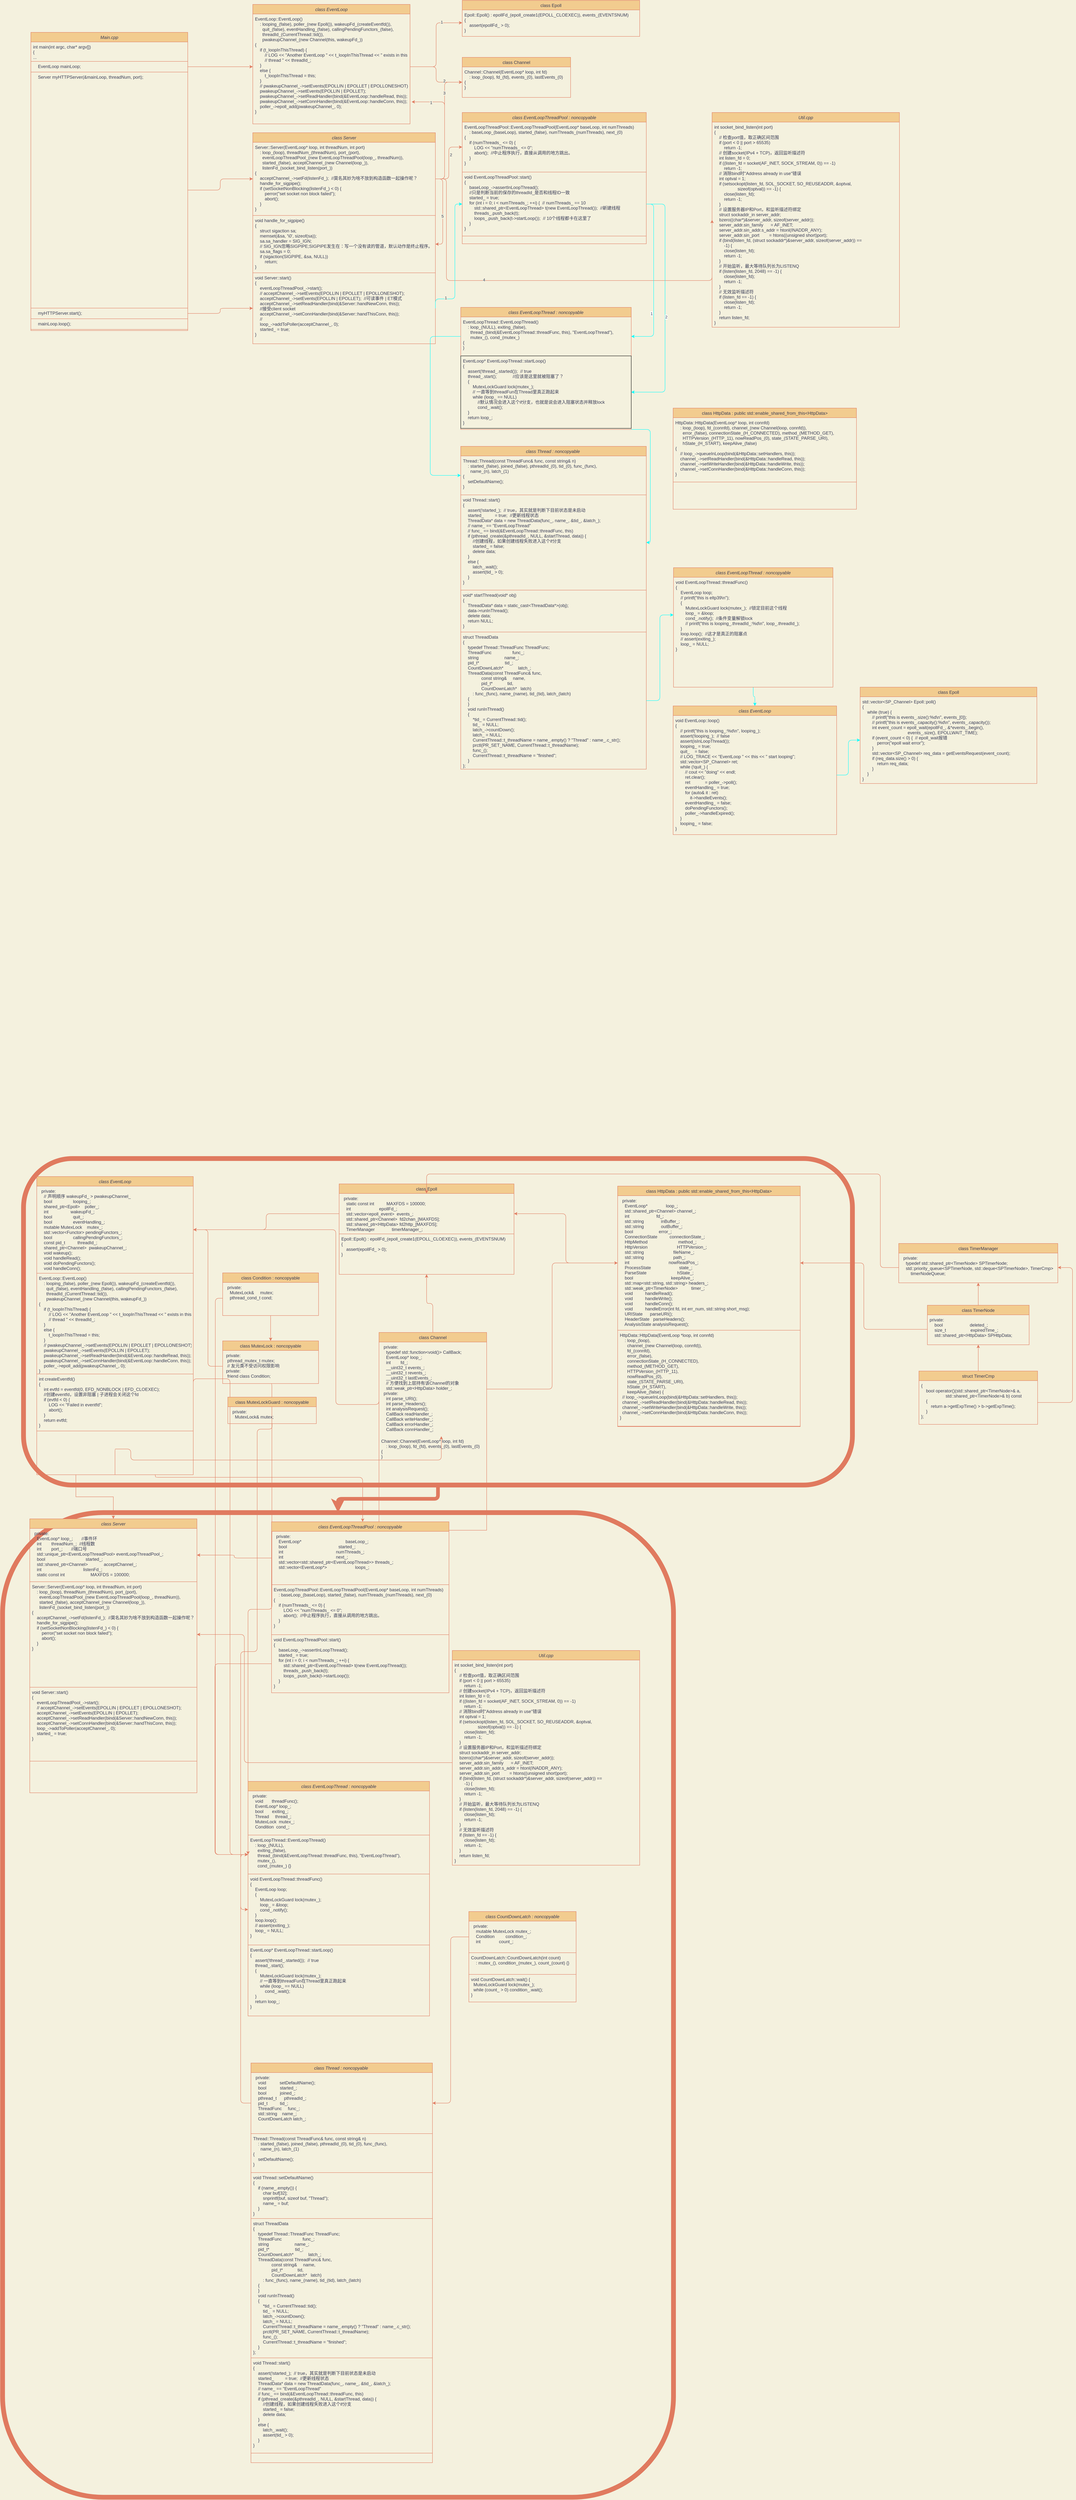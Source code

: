 <mxfile version="17.1.2" type="github">
  <diagram id="C5RBs43oDa-KdzZeNtuy" name="Page-1">
    <mxGraphModel dx="2589" dy="4342" grid="0" gridSize="10" guides="1" tooltips="1" connect="1" arrows="1" fold="1" page="1" pageScale="1" pageWidth="827" pageHeight="1169" background="#F4F1DE" math="0" shadow="0">
      <root>
        <mxCell id="WIyWlLk6GJQsqaUBKTNV-0" />
        <mxCell id="WIyWlLk6GJQsqaUBKTNV-1" parent="WIyWlLk6GJQsqaUBKTNV-0" />
        <mxCell id="KjH-scwqGW-Tt5N11Xai-14" value="" style="rounded=1;whiteSpace=wrap;html=1;sketch=0;fontColor=#393C56;strokeColor=#E07A5F;fillColor=none;strokeWidth=13;" parent="WIyWlLk6GJQsqaUBKTNV-1" vertex="1">
          <mxGeometry x="24" y="-49" width="2256" height="888" as="geometry" />
        </mxCell>
        <mxCell id="KjH-scwqGW-Tt5N11Xai-15" value="" style="rounded=1;whiteSpace=wrap;html=1;sketch=0;fontColor=#393C56;strokeColor=#E07A5F;fillColor=none;strokeWidth=13;" parent="WIyWlLk6GJQsqaUBKTNV-1" vertex="1">
          <mxGeometry x="-33" y="914" width="1826" height="2678" as="geometry" />
        </mxCell>
        <mxCell id="Uscz21SQ1si1RZ5pgYw--30" style="edgeStyle=orthogonalEdgeStyle;curved=0;rounded=1;sketch=0;jumpStyle=none;orthogonalLoop=1;jettySize=auto;html=1;exitX=0.5;exitY=1;exitDx=0;exitDy=0;entryX=0.579;entryY=1.001;entryDx=0;entryDy=0;entryPerimeter=0;fontColor=#393C56;endArrow=classic;endFill=1;sourcePerimeterSpacing=15;strokeColor=#E07A5F;fillColor=#F2CC8F;labelBackgroundColor=#F4F1DE;" parent="WIyWlLk6GJQsqaUBKTNV-1" source="zkfFHV4jXpPFQw0GAbJ--0" target="Uscz21SQ1si1RZ5pgYw--4" edge="1">
          <mxGeometry relative="1" as="geometry">
            <Array as="points">
              <mxPoint x="275" y="741" />
              <mxPoint x="316" y="741" />
              <mxPoint x="316" y="771" />
              <mxPoint x="1059" y="771" />
            </Array>
          </mxGeometry>
        </mxCell>
        <mxCell id="KjH-scwqGW-Tt5N11Xai-4" style="edgeStyle=orthogonalEdgeStyle;rounded=0;orthogonalLoop=1;jettySize=auto;html=1;exitX=0.25;exitY=1;exitDx=0;exitDy=0;labelBackgroundColor=#F4F1DE;strokeColor=#E07A5F;fontColor=#393C56;" parent="WIyWlLk6GJQsqaUBKTNV-1" source="zkfFHV4jXpPFQw0GAbJ--0" target="KjH-scwqGW-Tt5N11Xai-0" edge="1">
          <mxGeometry relative="1" as="geometry" />
        </mxCell>
        <mxCell id="KjH-scwqGW-Tt5N11Xai-8" style="edgeStyle=orthogonalEdgeStyle;curved=0;rounded=1;sketch=0;orthogonalLoop=1;jettySize=auto;html=1;exitX=0.75;exitY=1;exitDx=0;exitDy=0;fontColor=#393C56;strokeColor=#E07A5F;fillColor=#F2CC8F;labelBackgroundColor=#F4F1DE;" parent="WIyWlLk6GJQsqaUBKTNV-1" source="zkfFHV4jXpPFQw0GAbJ--0" target="KjH-scwqGW-Tt5N11Xai-5" edge="1">
          <mxGeometry relative="1" as="geometry">
            <Array as="points">
              <mxPoint x="383" y="818" />
              <mxPoint x="947" y="818" />
            </Array>
          </mxGeometry>
        </mxCell>
        <mxCell id="KjH-scwqGW-Tt5N11Xai-29" style="edgeStyle=orthogonalEdgeStyle;curved=0;rounded=1;sketch=0;orthogonalLoop=1;jettySize=auto;html=1;exitX=1;exitY=1;exitDx=0;exitDy=0;fontColor=#393C56;strokeColor=#E07A5F;strokeWidth=1;fillColor=#F2CC8F;labelBackgroundColor=#F4F1DE;" parent="WIyWlLk6GJQsqaUBKTNV-1" source="zkfFHV4jXpPFQw0GAbJ--0" target="KjH-scwqGW-Tt5N11Xai-23" edge="1">
          <mxGeometry relative="1" as="geometry">
            <Array as="points">
              <mxPoint x="586" y="550" />
              <mxPoint x="586" y="1844" />
            </Array>
          </mxGeometry>
        </mxCell>
        <mxCell id="zkfFHV4jXpPFQw0GAbJ--0" value="class EventLoop" style="swimlane;fontStyle=2;align=center;verticalAlign=top;childLayout=stackLayout;horizontal=1;startSize=26;horizontalStack=0;resizeParent=1;resizeLast=0;collapsible=1;marginBottom=0;rounded=0;shadow=0;strokeWidth=1;fillColor=#F2CC8F;strokeColor=#E07A5F;fontColor=#393C56;" parent="WIyWlLk6GJQsqaUBKTNV-1" vertex="1">
          <mxGeometry x="60" width="426" height="811" as="geometry">
            <mxRectangle x="230" y="140" width="160" height="26" as="alternateBounds" />
          </mxGeometry>
        </mxCell>
        <mxCell id="zkfFHV4jXpPFQw0GAbJ--1" value="  private:&#xa;    // 声明顺序 wakeupFd_ &gt; pwakeupChannel_&#xa;    bool                 looping_;&#xa;    shared_ptr&lt;Epoll&gt;    poller_;&#xa;    int                  wakeupFd_;&#xa;    bool                 quit_;&#xa;    bool                 eventHandling_;&#xa;    mutable MutexLock    mutex_;&#xa;    std::vector&lt;Functor&gt; pendingFunctors_;&#xa;    bool                 callingPendingFunctors_;&#xa;    const pid_t          threadId_;&#xa;    shared_ptr&lt;Channel&gt;  pwakeupChannel_;&#xa;    void wakeup();&#xa;    void handleRead();&#xa;    void doPendingFunctors();&#xa;    void handleConn();" style="text;align=left;verticalAlign=top;spacingLeft=4;spacingRight=4;overflow=hidden;rotatable=0;points=[[0,0.5],[1,0.5]];portConstraint=eastwest;fontColor=#393C56;strokeColor=none;" parent="zkfFHV4jXpPFQw0GAbJ--0" vertex="1">
          <mxGeometry y="26" width="426" height="237" as="geometry" />
        </mxCell>
        <mxCell id="Uscz21SQ1si1RZ5pgYw--31" value="EventLoop::EventLoop()&#xa;    : looping_(false), poller_(new Epoll()), wakeupFd_(createEventfd()),&#xa;      quit_(false), eventHandling_(false), callingPendingFunctors_(false),&#xa;      threadId_(CurrentThread::tid()),&#xa;      pwakeupChannel_(new Channel(this, wakeupFd_))&#xa;{&#xa;    if (t_loopInThisThread) {&#xa;        // LOG &lt;&lt; &quot;Another EventLoop &quot; &lt;&lt; t_loopInThisThread &lt;&lt; &quot; exists in this&#xa;        // thread &quot; &lt;&lt; threadId_;&#xa;    }&#xa;    else {&#xa;        t_loopInThisThread = this;&#xa;    }&#xa;    // pwakeupChannel_-&gt;setEvents(EPOLLIN | EPOLLET | EPOLLONESHOT);&#xa;    pwakeupChannel_-&gt;setEvents(EPOLLIN | EPOLLET);&#xa;    pwakeupChannel_-&gt;setReadHandler(bind(&amp;EventLoop::handleRead, this));&#xa;    pwakeupChannel_-&gt;setConnHandler(bind(&amp;EventLoop::handleConn, this));&#xa;    poller_-&gt;epoll_add(pwakeupChannel_, 0);&#xa;}" style="text;align=left;verticalAlign=top;spacingLeft=4;spacingRight=4;overflow=hidden;rotatable=0;points=[[0,0.5],[1,0.5]];portConstraint=eastwest;fontColor=#393C56;strokeColor=#E07A5F;" parent="zkfFHV4jXpPFQw0GAbJ--0" vertex="1">
          <mxGeometry y="263" width="426" height="274" as="geometry" />
        </mxCell>
        <mxCell id="KjH-scwqGW-Tt5N11Xai-55" value="int createEventfd()&#xa;{&#xa;    int evtfd = eventfd(0, EFD_NONBLOCK | EFD_CLOEXEC);&#xa;    //创建eventfd，设置非阻塞 | 子进程会关闭这个fd&#xa;    if (evtfd &lt; 0) {&#xa;        LOG &lt;&lt; &quot;Failed in eventfd&quot;;&#xa;        abort();&#xa;    }&#xa;    return evtfd;&#xa;}" style="text;align=left;verticalAlign=top;spacingLeft=4;spacingRight=4;overflow=hidden;rotatable=0;points=[[0,0.5],[1,0.5]];portConstraint=eastwest;fontColor=#393C56;strokeColor=#E07A5F;" parent="zkfFHV4jXpPFQw0GAbJ--0" vertex="1">
          <mxGeometry y="537" width="426" height="155" as="geometry" />
        </mxCell>
        <mxCell id="zkfFHV4jXpPFQw0GAbJ--17" value="class Epoll" style="swimlane;fontStyle=0;align=center;verticalAlign=top;childLayout=stackLayout;horizontal=1;startSize=26;horizontalStack=0;resizeParent=1;resizeLast=0;collapsible=1;marginBottom=0;rounded=0;shadow=0;strokeWidth=1;fillColor=#F2CC8F;strokeColor=#E07A5F;fontColor=#393C56;" parent="WIyWlLk6GJQsqaUBKTNV-1" vertex="1">
          <mxGeometry x="883" y="20" width="476" height="246" as="geometry">
            <mxRectangle x="550" y="140" width="160" height="26" as="alternateBounds" />
          </mxGeometry>
        </mxCell>
        <mxCell id="zkfFHV4jXpPFQw0GAbJ--25" value="  private:&#xa;    static const int          MAXFDS = 100000;&#xa;    int                       epollFd_;&#xa;    std::vector&lt;epoll_event&gt;  events_;&#xa;    std::shared_ptr&lt;Channel&gt;  fd2chan_[MAXFDS];&#xa;    std::shared_ptr&lt;HttpData&gt; fd2http_[MAXFDS];&#xa;    TimerManager              timerManager_;" style="text;align=left;verticalAlign=top;spacingLeft=4;spacingRight=4;overflow=hidden;rotatable=0;points=[[0,0.5],[1,0.5]];portConstraint=eastwest;fontColor=#393C56;" parent="zkfFHV4jXpPFQw0GAbJ--17" vertex="1">
          <mxGeometry y="26" width="476" height="110" as="geometry" />
        </mxCell>
        <mxCell id="Uscz21SQ1si1RZ5pgYw--32" value="Epoll::Epoll() : epollFd_(epoll_create1(EPOLL_CLOEXEC)), events_(EVENTSNUM)&#xa;{&#xa;    assert(epollFd_ &gt; 0);&#xa;}" style="text;align=left;verticalAlign=top;spacingLeft=4;spacingRight=4;overflow=hidden;rotatable=0;points=[[0,0.5],[1,0.5]];portConstraint=eastwest;fontColor=#393C56;strokeColor=#E07A5F;" parent="zkfFHV4jXpPFQw0GAbJ--17" vertex="1">
          <mxGeometry y="136" width="476" height="110" as="geometry" />
        </mxCell>
        <mxCell id="Uscz21SQ1si1RZ5pgYw--2" style="edgeStyle=orthogonalEdgeStyle;curved=0;rounded=1;sketch=0;orthogonalLoop=1;jettySize=auto;html=1;exitX=0;exitY=0.5;exitDx=0;exitDy=0;entryX=1;entryY=0.5;entryDx=0;entryDy=0;fontColor=#393C56;strokeColor=#E07A5F;fillColor=#F2CC8F;labelBackgroundColor=#F4F1DE;" parent="WIyWlLk6GJQsqaUBKTNV-1" source="zkfFHV4jXpPFQw0GAbJ--25" target="zkfFHV4jXpPFQw0GAbJ--1" edge="1">
          <mxGeometry relative="1" as="geometry" />
        </mxCell>
        <mxCell id="Uscz21SQ1si1RZ5pgYw--9" style="edgeStyle=orthogonalEdgeStyle;curved=0;rounded=1;sketch=0;orthogonalLoop=1;jettySize=auto;html=1;exitX=0.5;exitY=0;exitDx=0;exitDy=0;entryX=0.5;entryY=1;entryDx=0;entryDy=0;fontColor=#393C56;strokeColor=#E07A5F;fillColor=#F2CC8F;labelBackgroundColor=#F4F1DE;" parent="WIyWlLk6GJQsqaUBKTNV-1" source="Uscz21SQ1si1RZ5pgYw--3" target="zkfFHV4jXpPFQw0GAbJ--17" edge="1">
          <mxGeometry relative="1" as="geometry" />
        </mxCell>
        <mxCell id="Uscz21SQ1si1RZ5pgYw--3" value="class Channel" style="swimlane;fontStyle=0;align=center;verticalAlign=top;childLayout=stackLayout;horizontal=1;startSize=26;horizontalStack=0;resizeParent=1;resizeLast=0;collapsible=1;marginBottom=0;rounded=0;shadow=0;strokeWidth=1;fillColor=#F2CC8F;strokeColor=#E07A5F;fontColor=#393C56;" parent="WIyWlLk6GJQsqaUBKTNV-1" vertex="1">
          <mxGeometry x="991.5" y="424" width="293" height="538" as="geometry">
            <mxRectangle x="550" y="140" width="160" height="26" as="alternateBounds" />
          </mxGeometry>
        </mxCell>
        <mxCell id="Uscz21SQ1si1RZ5pgYw--4" value="  private:&#xa;    typedef std::function&lt;void()&gt; CallBack;&#xa;    EventLoop* loop_;&#xa;    int        fd_;&#xa;    __uint32_t events_;&#xa;    __uint32_t revents_;&#xa;    __uint32_t lastEvents_;&#xa;    // 方便找到上层持有该Channel的对象&#xa;    std::weak_ptr&lt;HttpData&gt; holder_;&#xa;  private:&#xa;    int parse_URI();&#xa;    int parse_Headers();&#xa;    int analysisRequest();&#xa;    CallBack readHandler_;&#xa;    CallBack writeHandler_;&#xa;    CallBack errorHandler_;&#xa;    CallBack connHandler_;" style="text;align=left;verticalAlign=top;spacingLeft=4;spacingRight=4;overflow=hidden;rotatable=0;points=[[0,0.5],[1,0.5]];portConstraint=eastwest;fontColor=#393C56;" parent="Uscz21SQ1si1RZ5pgYw--3" vertex="1">
          <mxGeometry y="26" width="293" height="256" as="geometry" />
        </mxCell>
        <mxCell id="KjH-scwqGW-Tt5N11Xai-75" value="Channel::Channel(EventLoop* loop, int fd)&#xa;    : loop_(loop), fd_(fd), events_(0), lastEvents_(0)&#xa;{&#xa;}" style="text;align=left;verticalAlign=top;spacingLeft=4;spacingRight=4;overflow=hidden;rotatable=0;points=[[0,0.5],[1,0.5]];portConstraint=eastwest;fontColor=#393C56;" parent="Uscz21SQ1si1RZ5pgYw--3" vertex="1">
          <mxGeometry y="282" width="293" height="83" as="geometry" />
        </mxCell>
        <mxCell id="Uscz21SQ1si1RZ5pgYw--5" style="edgeStyle=orthogonalEdgeStyle;curved=0;rounded=1;sketch=0;orthogonalLoop=1;jettySize=auto;html=1;exitX=0;exitY=0.5;exitDx=0;exitDy=0;entryX=1;entryY=0.5;entryDx=0;entryDy=0;fontColor=#393C56;strokeColor=#E07A5F;fillColor=#F2CC8F;labelBackgroundColor=#F4F1DE;" parent="WIyWlLk6GJQsqaUBKTNV-1" source="Uscz21SQ1si1RZ5pgYw--4" target="zkfFHV4jXpPFQw0GAbJ--1" edge="1">
          <mxGeometry relative="1" as="geometry">
            <Array as="points">
              <mxPoint x="874" y="620" />
              <mxPoint x="874" y="145" />
            </Array>
          </mxGeometry>
        </mxCell>
        <mxCell id="KjH-scwqGW-Tt5N11Xai-35" style="edgeStyle=orthogonalEdgeStyle;curved=0;rounded=1;sketch=0;orthogonalLoop=1;jettySize=auto;html=1;exitX=0.5;exitY=1;exitDx=0;exitDy=0;entryX=0;entryY=0.5;entryDx=0;entryDy=0;fontColor=#393C56;strokeColor=#E07A5F;strokeWidth=1;fillColor=#F2CC8F;labelBackgroundColor=#F4F1DE;" parent="WIyWlLk6GJQsqaUBKTNV-1" source="Uscz21SQ1si1RZ5pgYw--6" target="KjH-scwqGW-Tt5N11Xai-23" edge="1">
          <mxGeometry relative="1" as="geometry">
            <Array as="points">
              <mxPoint x="700" y="1177" />
              <mxPoint x="635" y="1177" />
            </Array>
          </mxGeometry>
        </mxCell>
        <mxCell id="Uscz21SQ1si1RZ5pgYw--6" value="class MutexLock : noncopyable" style="swimlane;fontStyle=0;align=center;verticalAlign=top;childLayout=stackLayout;horizontal=1;startSize=26;horizontalStack=0;resizeParent=1;resizeLast=0;collapsible=1;marginBottom=0;rounded=0;shadow=0;strokeWidth=1;fillColor=#F2CC8F;strokeColor=#E07A5F;fontColor=#393C56;" parent="WIyWlLk6GJQsqaUBKTNV-1" vertex="1">
          <mxGeometry x="566" y="447" width="261" height="116" as="geometry">
            <mxRectangle x="550" y="140" width="160" height="26" as="alternateBounds" />
          </mxGeometry>
        </mxCell>
        <mxCell id="Uscz21SQ1si1RZ5pgYw--7" value=" private:&#xa;  pthread_mutex_t mutex;&#xa;  // 友元类不受访问权限影响&#xa; private:&#xa;  friend class Condition;" style="text;align=left;verticalAlign=top;spacingLeft=4;spacingRight=4;overflow=hidden;rotatable=0;points=[[0,0.5],[1,0.5]];portConstraint=eastwest;fontColor=#393C56;" parent="Uscz21SQ1si1RZ5pgYw--6" vertex="1">
          <mxGeometry y="26" width="261" height="86" as="geometry" />
        </mxCell>
        <mxCell id="Uscz21SQ1si1RZ5pgYw--8" style="edgeStyle=orthogonalEdgeStyle;curved=0;rounded=1;sketch=0;orthogonalLoop=1;jettySize=auto;html=1;exitX=0;exitY=0.5;exitDx=0;exitDy=0;entryX=1;entryY=0.5;entryDx=0;entryDy=0;fontColor=#393C56;strokeColor=#E07A5F;fillColor=#F2CC8F;labelBackgroundColor=#F4F1DE;" parent="WIyWlLk6GJQsqaUBKTNV-1" source="Uscz21SQ1si1RZ5pgYw--7" target="zkfFHV4jXpPFQw0GAbJ--1" edge="1">
          <mxGeometry relative="1" as="geometry" />
        </mxCell>
        <mxCell id="Uscz21SQ1si1RZ5pgYw--10" value="class HttpData : public std::enable_shared_from_this&lt;HttpData&gt;" style="swimlane;fontStyle=0;align=center;verticalAlign=top;childLayout=stackLayout;horizontal=1;startSize=26;horizontalStack=0;resizeParent=1;resizeLast=0;collapsible=1;marginBottom=0;rounded=0;shadow=0;strokeWidth=1;fillColor=#F2CC8F;strokeColor=#E07A5F;fontColor=#393C56;" parent="WIyWlLk6GJQsqaUBKTNV-1" vertex="1">
          <mxGeometry x="1641" y="26" width="497" height="654" as="geometry">
            <mxRectangle x="550" y="140" width="160" height="26" as="alternateBounds" />
          </mxGeometry>
        </mxCell>
        <mxCell id="Uscz21SQ1si1RZ5pgYw--11" value="  private:&#xa;    EventLoop*               loop_;&#xa;    std::shared_ptr&lt;Channel&gt; channel_;&#xa;    int                      fd_;&#xa;    std::string              inBuffer_;&#xa;    std::string              outBuffer_;&#xa;    bool                     error_;&#xa;    ConnectionState          connectionState_;&#xa;    HttpMethod                         method_;&#xa;    HttpVersion                        HTTPVersion_;&#xa;    std::string                        fileName_;&#xa;    std::string                        path_;&#xa;    int                                nowReadPos_;&#xa;    ProcessState                       state_;&#xa;    ParseState                         hState_;&#xa;    bool                               keepAlive_;&#xa;    std::map&lt;std::string, std::string&gt; headers_;&#xa;    std::weak_ptr&lt;TimerNode&gt;           timer_;&#xa;    void          handleRead();&#xa;    void          handleWrite();&#xa;    void          handleConn();&#xa;    void          handleError(int fd, int err_num, std::string short_msg);&#xa;    URIState      parseURI();&#xa;    HeaderState   parseHeaders();&#xa;    AnalysisState analysisRequest();" style="text;align=left;verticalAlign=top;spacingLeft=4;spacingRight=4;overflow=hidden;rotatable=0;points=[[0,0.5],[1,0.5]];portConstraint=eastwest;fontColor=#393C56;" parent="Uscz21SQ1si1RZ5pgYw--10" vertex="1">
          <mxGeometry y="26" width="497" height="366" as="geometry" />
        </mxCell>
        <mxCell id="KjH-scwqGW-Tt5N11Xai-54" value="HttpData::HttpData(EventLoop *loop, int connfd)&#xa;    : loop_(loop),&#xa;      channel_(new Channel(loop, connfd)),&#xa;      fd_(connfd),&#xa;      error_(false),&#xa;      connectionState_(H_CONNECTED),&#xa;      method_(METHOD_GET),&#xa;      HTTPVersion_(HTTP_11),&#xa;      nowReadPos_(0),&#xa;      state_(STATE_PARSE_URI),&#xa;      hState_(H_START),&#xa;      keepAlive_(false) {&#xa;  // loop_-&gt;queueInLoop(bind(&amp;HttpData::setHandlers, this));&#xa;  channel_-&gt;setReadHandler(bind(&amp;HttpData::handleRead, this));&#xa;  channel_-&gt;setWriteHandler(bind(&amp;HttpData::handleWrite, this));&#xa;  channel_-&gt;setConnHandler(bind(&amp;HttpData::handleConn, this));&#xa;}" style="text;align=left;verticalAlign=top;spacingLeft=4;spacingRight=4;overflow=hidden;rotatable=0;points=[[0,0.5],[1,0.5]];portConstraint=eastwest;fontColor=#393C56;strokeColor=#E07A5F;" parent="Uscz21SQ1si1RZ5pgYw--10" vertex="1">
          <mxGeometry y="392" width="497" height="261" as="geometry" />
        </mxCell>
        <mxCell id="Uscz21SQ1si1RZ5pgYw--12" style="edgeStyle=orthogonalEdgeStyle;curved=0;rounded=1;sketch=0;orthogonalLoop=1;jettySize=auto;html=1;exitX=0;exitY=0.5;exitDx=0;exitDy=0;entryX=1;entryY=0.5;entryDx=0;entryDy=0;fontColor=#393C56;strokeColor=#E07A5F;fillColor=#F2CC8F;labelBackgroundColor=#F4F1DE;" parent="WIyWlLk6GJQsqaUBKTNV-1" source="Uscz21SQ1si1RZ5pgYw--11" target="zkfFHV4jXpPFQw0GAbJ--25" edge="1">
          <mxGeometry relative="1" as="geometry" />
        </mxCell>
        <mxCell id="Uscz21SQ1si1RZ5pgYw--13" value="class TimerManager" style="swimlane;fontStyle=0;align=center;verticalAlign=top;childLayout=stackLayout;horizontal=1;startSize=26;horizontalStack=0;resizeParent=1;resizeLast=0;collapsible=1;marginBottom=0;rounded=0;shadow=0;strokeWidth=1;fillColor=#F2CC8F;strokeColor=#E07A5F;fontColor=#393C56;" parent="WIyWlLk6GJQsqaUBKTNV-1" vertex="1">
          <mxGeometry x="2406" y="182" width="433" height="107" as="geometry">
            <mxRectangle x="550" y="140" width="160" height="26" as="alternateBounds" />
          </mxGeometry>
        </mxCell>
        <mxCell id="Uscz21SQ1si1RZ5pgYw--14" value="  private:&#xa;    typedef std::shared_ptr&lt;TimerNode&gt; SPTimerNode;&#xa;    std::priority_queue&lt;SPTimerNode, std::deque&lt;SPTimerNode&gt;, TimerCmp&gt;&#xa;        timerNodeQueue;" style="text;align=left;verticalAlign=top;spacingLeft=4;spacingRight=4;overflow=hidden;rotatable=0;points=[[0,0.5],[1,0.5]];portConstraint=eastwest;fontColor=#393C56;" parent="Uscz21SQ1si1RZ5pgYw--13" vertex="1">
          <mxGeometry y="26" width="433" height="79" as="geometry" />
        </mxCell>
        <mxCell id="Uscz21SQ1si1RZ5pgYw--15" style="edgeStyle=orthogonalEdgeStyle;curved=0;rounded=1;sketch=0;orthogonalLoop=1;jettySize=auto;html=1;exitX=0;exitY=0.5;exitDx=0;exitDy=0;fontColor=#393C56;strokeColor=#E07A5F;fillColor=#F2CC8F;labelBackgroundColor=#F4F1DE;" parent="WIyWlLk6GJQsqaUBKTNV-1" source="Uscz21SQ1si1RZ5pgYw--14" target="zkfFHV4jXpPFQw0GAbJ--25" edge="1">
          <mxGeometry relative="1" as="geometry">
            <Array as="points">
              <mxPoint x="2356" y="247" />
              <mxPoint x="2356" y="-7" />
              <mxPoint x="1121" y="-7" />
            </Array>
          </mxGeometry>
        </mxCell>
        <mxCell id="KjH-scwqGW-Tt5N11Xai-56" style="edgeStyle=orthogonalEdgeStyle;curved=0;rounded=1;sketch=0;orthogonalLoop=1;jettySize=auto;html=1;exitX=0.5;exitY=0;exitDx=0;exitDy=0;entryX=0.5;entryY=1;entryDx=0;entryDy=0;fontColor=#393C56;strokeColor=#E07A5F;fillColor=#F2CC8F;labelBackgroundColor=#F4F1DE;" parent="WIyWlLk6GJQsqaUBKTNV-1" source="Uscz21SQ1si1RZ5pgYw--16" target="Uscz21SQ1si1RZ5pgYw--13" edge="1">
          <mxGeometry relative="1" as="geometry" />
        </mxCell>
        <mxCell id="Uscz21SQ1si1RZ5pgYw--16" value="class TimerNode" style="swimlane;fontStyle=0;align=center;verticalAlign=top;childLayout=stackLayout;horizontal=1;startSize=26;horizontalStack=0;resizeParent=1;resizeLast=0;collapsible=1;marginBottom=0;rounded=0;shadow=0;strokeWidth=1;fillColor=#F2CC8F;strokeColor=#E07A5F;fontColor=#393C56;" parent="WIyWlLk6GJQsqaUBKTNV-1" vertex="1">
          <mxGeometry x="2484" y="350" width="277" height="107.5" as="geometry">
            <mxRectangle x="550" y="140" width="160" height="26" as="alternateBounds" />
          </mxGeometry>
        </mxCell>
        <mxCell id="Uscz21SQ1si1RZ5pgYw--17" value="private:&#xa;    bool                      deleted_;&#xa;    size_t                    expiredTime_;&#xa;    std::shared_ptr&lt;HttpData&gt; SPHttpData;" style="text;align=left;verticalAlign=top;spacingLeft=4;spacingRight=4;overflow=hidden;rotatable=0;points=[[0,0.5],[1,0.5]];portConstraint=eastwest;fontColor=#393C56;" parent="Uscz21SQ1si1RZ5pgYw--16" vertex="1">
          <mxGeometry y="26" width="277" height="79" as="geometry" />
        </mxCell>
        <mxCell id="KjH-scwqGW-Tt5N11Xai-59" style="edgeStyle=orthogonalEdgeStyle;curved=0;rounded=1;sketch=0;orthogonalLoop=1;jettySize=auto;html=1;exitX=0.5;exitY=0;exitDx=0;exitDy=0;entryX=0.5;entryY=1;entryDx=0;entryDy=0;fontColor=#393C56;strokeColor=#E07A5F;fillColor=#F2CC8F;labelBackgroundColor=#F4F1DE;" parent="WIyWlLk6GJQsqaUBKTNV-1" source="Uscz21SQ1si1RZ5pgYw--21" target="Uscz21SQ1si1RZ5pgYw--16" edge="1">
          <mxGeometry relative="1" as="geometry" />
        </mxCell>
        <mxCell id="Uscz21SQ1si1RZ5pgYw--21" value="struct TimerCmp" style="swimlane;fontStyle=0;align=center;verticalAlign=top;childLayout=stackLayout;horizontal=1;startSize=26;horizontalStack=0;resizeParent=1;resizeLast=0;collapsible=1;marginBottom=0;rounded=0;shadow=0;strokeWidth=1;fillColor=#F2CC8F;strokeColor=#E07A5F;fontColor=#393C56;" parent="WIyWlLk6GJQsqaUBKTNV-1" vertex="1">
          <mxGeometry x="2461" y="529" width="323" height="145" as="geometry">
            <mxRectangle x="550" y="140" width="160" height="26" as="alternateBounds" />
          </mxGeometry>
        </mxCell>
        <mxCell id="Uscz21SQ1si1RZ5pgYw--22" value="{&#xa;    bool operator()(std::shared_ptr&lt;TimerNode&gt;&amp; a,&#xa;                    std::shared_ptr&lt;TimerNode&gt;&amp; b) const&#xa;    {&#xa;        return a-&gt;getExpTime() &gt; b-&gt;getExpTime();&#xa;    }&#xa;};" style="text;align=left;verticalAlign=top;spacingLeft=4;spacingRight=4;overflow=hidden;rotatable=0;points=[[0,0.5],[1,0.5]];portConstraint=eastwest;fontColor=#393C56;" parent="Uscz21SQ1si1RZ5pgYw--21" vertex="1">
          <mxGeometry y="26" width="323" height="119" as="geometry" />
        </mxCell>
        <mxCell id="Uscz21SQ1si1RZ5pgYw--27" style="edgeStyle=orthogonalEdgeStyle;curved=0;rounded=1;sketch=0;jumpStyle=none;orthogonalLoop=1;jettySize=auto;html=1;exitX=1;exitY=0.5;exitDx=0;exitDy=0;fontColor=#393C56;endArrow=classic;endFill=1;sourcePerimeterSpacing=15;strokeColor=#E07A5F;fillColor=#F2CC8F;labelBackgroundColor=#F4F1DE;" parent="WIyWlLk6GJQsqaUBKTNV-1" source="Uscz21SQ1si1RZ5pgYw--4" target="Uscz21SQ1si1RZ5pgYw--11" edge="1">
          <mxGeometry relative="1" as="geometry" />
        </mxCell>
        <mxCell id="KjH-scwqGW-Tt5N11Xai-0" value="class Server" style="swimlane;fontStyle=2;align=center;verticalAlign=top;childLayout=stackLayout;horizontal=1;startSize=26;horizontalStack=0;resizeParent=1;resizeLast=0;collapsible=1;marginBottom=0;rounded=0;shadow=0;strokeWidth=1;fillColor=#F2CC8F;strokeColor=#E07A5F;fontColor=#393C56;" parent="WIyWlLk6GJQsqaUBKTNV-1" vertex="1">
          <mxGeometry x="41" y="931" width="455" height="745" as="geometry">
            <mxRectangle x="230" y="140" width="160" height="26" as="alternateBounds" />
          </mxGeometry>
        </mxCell>
        <mxCell id="KjH-scwqGW-Tt5N11Xai-1" value="  private:&#xa;    EventLoop* loop_;       //事件环&#xa;    int        threadNum_;  //线程数&#xa;    int        port_;       //端口号&#xa;    std::unique_ptr&lt;EventLoopThreadPool&gt; eventLoopThreadPool_;&#xa;    bool                                 started_;&#xa;    std::shared_ptr&lt;Channel&gt;             acceptChannel_;&#xa;    int                                  listenFd_;&#xa;    static const int                     MAXFDS = 100000;" style="text;align=left;verticalAlign=top;spacingLeft=4;spacingRight=4;overflow=hidden;rotatable=0;points=[[0,0.5],[1,0.5]];portConstraint=eastwest;fontColor=#393C56;strokeColor=none;" parent="KjH-scwqGW-Tt5N11Xai-0" vertex="1">
          <mxGeometry y="26" width="455" height="145" as="geometry" />
        </mxCell>
        <mxCell id="KjH-scwqGW-Tt5N11Xai-2" value="Server::Server(EventLoop* loop, int threadNum, int port)&#xa;    : loop_(loop), threadNum_(threadNum), port_(port),&#xa;      eventLoopThreadPool_(new EventLoopThreadPool(loop_, threadNum)),&#xa;      started_(false), acceptChannel_(new Channel(loop_)),&#xa;      listenFd_(socket_bind_listen(port_))&#xa;{&#xa;    acceptChannel_-&gt;setFd(listenFd_);  //莫名其妙为啥不放到构造函数一起操作呢？&#xa;    handle_for_sigpipe();&#xa;    if (setSocketNonBlocking(listenFd_) &lt; 0) {&#xa;        perror(&quot;set socket non block failed&quot;);&#xa;        abort();&#xa;    }&#xa;}" style="text;align=left;verticalAlign=top;spacingLeft=4;spacingRight=4;overflow=hidden;rotatable=0;points=[[0,0.5],[1,0.5]];portConstraint=eastwest;fontColor=#393C56;strokeColor=#E07A5F;" parent="KjH-scwqGW-Tt5N11Xai-0" vertex="1">
          <mxGeometry y="171" width="455" height="287" as="geometry" />
        </mxCell>
        <mxCell id="KjH-scwqGW-Tt5N11Xai-17" value="void Server::start()&#xa;{&#xa;    eventLoopThreadPool_-&gt;start();&#xa;    // acceptChannel_-&gt;setEvents(EPOLLIN | EPOLLET | EPOLLONESHOT);&#xa;    acceptChannel_-&gt;setEvents(EPOLLIN | EPOLLET);&#xa;    acceptChannel_-&gt;setReadHandler(bind(&amp;Server::handNewConn, this));&#xa;    acceptChannel_-&gt;setConnHandler(bind(&amp;Server::handThisConn, this));&#xa;    loop_-&gt;addToPoller(acceptChannel_, 0);&#xa;    started_ = true;&#xa;}" style="text;align=left;verticalAlign=top;spacingLeft=4;spacingRight=4;overflow=hidden;rotatable=0;points=[[0,0.5],[1,0.5]];portConstraint=eastwest;fontColor=#393C56;strokeColor=#E07A5F;" parent="KjH-scwqGW-Tt5N11Xai-0" vertex="1">
          <mxGeometry y="458" width="455" height="201" as="geometry" />
        </mxCell>
        <mxCell id="KjH-scwqGW-Tt5N11Xai-5" value="class EventLoopThreadPool : noncopyable" style="swimlane;fontStyle=2;align=center;verticalAlign=top;childLayout=stackLayout;horizontal=1;startSize=26;horizontalStack=0;resizeParent=1;resizeLast=0;collapsible=1;marginBottom=0;rounded=0;shadow=0;strokeWidth=1;fillColor=#F2CC8F;strokeColor=#E07A5F;fontColor=#393C56;" parent="WIyWlLk6GJQsqaUBKTNV-1" vertex="1">
          <mxGeometry x="699" y="939" width="483" height="465" as="geometry">
            <mxRectangle x="230" y="140" width="160" height="26" as="alternateBounds" />
          </mxGeometry>
        </mxCell>
        <mxCell id="KjH-scwqGW-Tt5N11Xai-6" value="  private:&#xa;    EventLoop*                                    baseLoop_;&#xa;    bool                                          started_;&#xa;    int                                           numThreads_;&#xa;    int                                           next_;&#xa;    std::vector&lt;std::shared_ptr&lt;EventLoopThread&gt;&gt; threads_;&#xa;    std::vector&lt;EventLoop*&gt;                       loops_;" style="text;align=left;verticalAlign=top;spacingLeft=4;spacingRight=4;overflow=hidden;rotatable=0;points=[[0,0.5],[1,0.5]];portConstraint=eastwest;fontColor=#393C56;strokeColor=none;" parent="KjH-scwqGW-Tt5N11Xai-5" vertex="1">
          <mxGeometry y="26" width="483" height="145" as="geometry" />
        </mxCell>
        <mxCell id="KjH-scwqGW-Tt5N11Xai-7" value="EventLoopThreadPool::EventLoopThreadPool(EventLoop* baseLoop, int numThreads)&#xa;    : baseLoop_(baseLoop), started_(false), numThreads_(numThreads), next_(0)&#xa;{&#xa;    if (numThreads_ &lt;= 0) {&#xa;        LOG &lt;&lt; &quot;numThreads_ &lt;= 0&quot;;&#xa;        abort();  //中止程序执行，直接从调用的地方跳出。&#xa;    }&#xa;}" style="text;align=left;verticalAlign=top;spacingLeft=4;spacingRight=4;overflow=hidden;rotatable=0;points=[[0,0.5],[1,0.5]];portConstraint=eastwest;fontColor=#393C56;strokeColor=#E07A5F;" parent="KjH-scwqGW-Tt5N11Xai-5" vertex="1">
          <mxGeometry y="171" width="483" height="136" as="geometry" />
        </mxCell>
        <mxCell id="KjH-scwqGW-Tt5N11Xai-18" value="void EventLoopThreadPool::start()&#xa;{&#xa;    baseLoop_-&gt;assertInLoopThread();&#xa;    started_ = true;&#xa;    for (int i = 0; i &lt; numThreads_; ++i) {&#xa;        std::shared_ptr&lt;EventLoopThread&gt; t(new EventLoopThread());&#xa;        threads_.push_back(t);&#xa;        loops_.push_back(t-&gt;startLoop());&#xa;    }&#xa;}" style="text;align=left;verticalAlign=top;spacingLeft=4;spacingRight=4;overflow=hidden;rotatable=0;points=[[0,0.5],[1,0.5]];portConstraint=eastwest;fontColor=#393C56;strokeColor=#E07A5F;" parent="KjH-scwqGW-Tt5N11Xai-5" vertex="1">
          <mxGeometry y="307" width="483" height="158" as="geometry" />
        </mxCell>
        <mxCell id="KjH-scwqGW-Tt5N11Xai-9" style="edgeStyle=orthogonalEdgeStyle;curved=0;rounded=1;sketch=0;orthogonalLoop=1;jettySize=auto;html=1;exitX=0;exitY=0.5;exitDx=0;exitDy=0;entryX=1;entryY=0.5;entryDx=0;entryDy=0;fontColor=#393C56;strokeColor=#E07A5F;fillColor=#F2CC8F;labelBackgroundColor=#F4F1DE;" parent="WIyWlLk6GJQsqaUBKTNV-1" source="KjH-scwqGW-Tt5N11Xai-6" target="KjH-scwqGW-Tt5N11Xai-1" edge="1">
          <mxGeometry relative="1" as="geometry" />
        </mxCell>
        <mxCell id="KjH-scwqGW-Tt5N11Xai-10" value="Util.cpp" style="swimlane;fontStyle=2;align=center;verticalAlign=top;childLayout=stackLayout;horizontal=1;startSize=26;horizontalStack=0;resizeParent=1;resizeLast=0;collapsible=1;marginBottom=0;rounded=0;shadow=0;strokeWidth=1;fillColor=#F2CC8F;strokeColor=#E07A5F;fontColor=#393C56;" parent="WIyWlLk6GJQsqaUBKTNV-1" vertex="1">
          <mxGeometry x="1191" y="1289" width="510" height="584" as="geometry">
            <mxRectangle x="230" y="140" width="160" height="26" as="alternateBounds" />
          </mxGeometry>
        </mxCell>
        <mxCell id="KjH-scwqGW-Tt5N11Xai-11" value="int socket_bind_listen(int port)&#xa;{&#xa;    // 检查port值，取正确区间范围&#xa;    if (port &lt; 0 || port &gt; 65535)&#xa;        return -1;&#xa;    // 创建socket(IPv4 + TCP)，返回监听描述符&#xa;    int listen_fd = 0;&#xa;    if ((listen_fd = socket(AF_INET, SOCK_STREAM, 0)) == -1)&#xa;        return -1;&#xa;    // 消除bind时&quot;Address already in use&quot;错误&#xa;    int optval = 1;&#xa;    if (setsockopt(listen_fd, SOL_SOCKET, SO_REUSEADDR, &amp;optval,&#xa;                   sizeof(optval)) == -1) {&#xa;        close(listen_fd);&#xa;        return -1;&#xa;    }&#xa;    // 设置服务器IP和Port，和监听描述符绑定&#xa;    struct sockaddr_in server_addr;&#xa;    bzero((char*)&amp;server_addr, sizeof(server_addr));&#xa;    server_addr.sin_family      = AF_INET;&#xa;    server_addr.sin_addr.s_addr = htonl(INADDR_ANY);&#xa;    server_addr.sin_port        = htons((unsigned short)port);&#xa;    if (bind(listen_fd, (struct sockaddr*)&amp;server_addr, sizeof(server_addr)) ==&#xa;        -1) {&#xa;        close(listen_fd);&#xa;        return -1;&#xa;    }&#xa;    // 开始监听，最大等待队列长为LISTENQ&#xa;    if (listen(listen_fd, 2048) == -1) {&#xa;        close(listen_fd);&#xa;        return -1;&#xa;    }&#xa;    // 无效监听描述符&#xa;    if (listen_fd == -1) {&#xa;        close(listen_fd);&#xa;        return -1;&#xa;    }&#xa;    return listen_fd;&#xa;}" style="text;align=left;verticalAlign=top;spacingLeft=4;spacingRight=4;overflow=hidden;rotatable=0;points=[[0,0.5],[1,0.5]];portConstraint=eastwest;fontColor=#393C56;strokeColor=none;" parent="KjH-scwqGW-Tt5N11Xai-10" vertex="1">
          <mxGeometry y="26" width="510" height="558" as="geometry" />
        </mxCell>
        <mxCell id="KjH-scwqGW-Tt5N11Xai-16" style="edgeStyle=orthogonalEdgeStyle;curved=0;rounded=1;sketch=0;orthogonalLoop=1;jettySize=auto;html=1;exitX=0.5;exitY=1;exitDx=0;exitDy=0;entryX=0.5;entryY=0;entryDx=0;entryDy=0;fontColor=#393C56;strokeColor=#E07A5F;fillColor=#F2CC8F;strokeWidth=10;labelBackgroundColor=#F4F1DE;" parent="WIyWlLk6GJQsqaUBKTNV-1" source="KjH-scwqGW-Tt5N11Xai-14" target="KjH-scwqGW-Tt5N11Xai-15" edge="1">
          <mxGeometry relative="1" as="geometry" />
        </mxCell>
        <mxCell id="KjH-scwqGW-Tt5N11Xai-20" style="edgeStyle=orthogonalEdgeStyle;curved=0;rounded=1;sketch=0;orthogonalLoop=1;jettySize=auto;html=1;exitX=0;exitY=0.5;exitDx=0;exitDy=0;entryX=1;entryY=0.5;entryDx=0;entryDy=0;fontColor=#393C56;strokeColor=#E07A5F;strokeWidth=1;fillColor=#F2CC8F;labelBackgroundColor=#F4F1DE;" parent="WIyWlLk6GJQsqaUBKTNV-1" source="KjH-scwqGW-Tt5N11Xai-11" target="KjH-scwqGW-Tt5N11Xai-2" edge="1">
          <mxGeometry relative="1" as="geometry">
            <Array as="points">
              <mxPoint x="625" y="1594" />
              <mxPoint x="625" y="1246" />
            </Array>
          </mxGeometry>
        </mxCell>
        <mxCell id="KjH-scwqGW-Tt5N11Xai-21" value="class EventLoopThread : noncopyable" style="swimlane;fontStyle=2;align=center;verticalAlign=top;childLayout=stackLayout;horizontal=1;startSize=26;horizontalStack=0;resizeParent=1;resizeLast=0;collapsible=1;marginBottom=0;rounded=0;shadow=0;strokeWidth=1;fillColor=#F2CC8F;strokeColor=#E07A5F;fontColor=#393C56;" parent="WIyWlLk6GJQsqaUBKTNV-1" vertex="1">
          <mxGeometry x="635" y="1645" width="494" height="638" as="geometry">
            <mxRectangle x="230" y="140" width="160" height="26" as="alternateBounds" />
          </mxGeometry>
        </mxCell>
        <mxCell id="KjH-scwqGW-Tt5N11Xai-22" value="  private:&#xa;    void       threadFunc();&#xa;    EventLoop* loop_;&#xa;    bool       exiting_;&#xa;    Thread     thread_;&#xa;    MutexLock  mutex_;&#xa;    Condition  cond_;" style="text;align=left;verticalAlign=top;spacingLeft=4;spacingRight=4;overflow=hidden;rotatable=0;points=[[0,0.5],[1,0.5]];portConstraint=eastwest;fontColor=#393C56;strokeColor=none;" parent="KjH-scwqGW-Tt5N11Xai-21" vertex="1">
          <mxGeometry y="26" width="494" height="120" as="geometry" />
        </mxCell>
        <mxCell id="KjH-scwqGW-Tt5N11Xai-23" value="EventLoopThread::EventLoopThread()&#xa;    : loop_(NULL),&#xa;      exiting_(false),&#xa;      thread_(bind(&amp;EventLoopThread::threadFunc, this), &quot;EventLoopThread&quot;),&#xa;      mutex_(),&#xa;      cond_(mutex_) {}" style="text;align=left;verticalAlign=top;spacingLeft=4;spacingRight=4;overflow=hidden;rotatable=0;points=[[0,0.5],[1,0.5]];portConstraint=eastwest;fontColor=#393C56;strokeColor=#E07A5F;" parent="KjH-scwqGW-Tt5N11Xai-21" vertex="1">
          <mxGeometry y="146" width="494" height="106" as="geometry" />
        </mxCell>
        <mxCell id="KjH-scwqGW-Tt5N11Xai-46" value="void EventLoopThread::threadFunc()&#xa;{&#xa;    EventLoop loop;&#xa;    {&#xa;        MutexLockGuard lock(mutex_);&#xa;        loop_ = &amp;loop;&#xa;        cond_.notify();&#xa;    }&#xa;    loop.loop();&#xa;    // assert(exiting_);&#xa;    loop_ = NULL;&#xa;}" style="text;align=left;verticalAlign=top;spacingLeft=4;spacingRight=4;overflow=hidden;rotatable=0;points=[[0,0.5],[1,0.5]];portConstraint=eastwest;fontColor=#393C56;strokeColor=#E07A5F;" parent="KjH-scwqGW-Tt5N11Xai-21" vertex="1">
          <mxGeometry y="252" width="494" height="193" as="geometry" />
        </mxCell>
        <mxCell id="KjH-scwqGW-Tt5N11Xai-52" value="EventLoop* EventLoopThread::startLoop()&#xa;{&#xa;    assert(!thread_.started());  // true&#xa;    thread_.start();&#xa;    {&#xa;        MutexLockGuard lock(mutex_);&#xa;        // 一直等到threadFun在Thread里真正跑起来&#xa;        while (loop_ == NULL)&#xa;            cond_.wait();&#xa;    }&#xa;    return loop_;&#xa;}" style="text;align=left;verticalAlign=top;spacingLeft=4;spacingRight=4;overflow=hidden;rotatable=0;points=[[0,0.5],[1,0.5]];portConstraint=eastwest;fontColor=#393C56;strokeColor=#E07A5F;" parent="KjH-scwqGW-Tt5N11Xai-21" vertex="1">
          <mxGeometry y="445" width="494" height="193" as="geometry" />
        </mxCell>
        <mxCell id="KjH-scwqGW-Tt5N11Xai-28" style="edgeStyle=orthogonalEdgeStyle;curved=0;rounded=1;sketch=0;orthogonalLoop=1;jettySize=auto;html=1;exitX=0;exitY=0.5;exitDx=0;exitDy=0;entryX=0;entryY=0.5;entryDx=0;entryDy=0;fontColor=#393C56;strokeColor=#E07A5F;strokeWidth=1;fillColor=#F2CC8F;labelBackgroundColor=#F4F1DE;" parent="WIyWlLk6GJQsqaUBKTNV-1" source="KjH-scwqGW-Tt5N11Xai-18" target="KjH-scwqGW-Tt5N11Xai-23" edge="1">
          <mxGeometry relative="1" as="geometry">
            <Array as="points">
              <mxPoint x="545" y="1325" />
              <mxPoint x="545" y="1844" />
            </Array>
          </mxGeometry>
        </mxCell>
        <mxCell id="KjH-scwqGW-Tt5N11Xai-34" style="edgeStyle=orthogonalEdgeStyle;curved=0;rounded=1;sketch=0;orthogonalLoop=1;jettySize=auto;html=1;exitX=0.5;exitY=1;exitDx=0;exitDy=0;fontColor=#393C56;strokeColor=#E07A5F;strokeWidth=1;fillColor=#F2CC8F;labelBackgroundColor=#F4F1DE;" parent="WIyWlLk6GJQsqaUBKTNV-1" source="KjH-scwqGW-Tt5N11Xai-31" target="Uscz21SQ1si1RZ5pgYw--6" edge="1">
          <mxGeometry relative="1" as="geometry" />
        </mxCell>
        <mxCell id="KjH-scwqGW-Tt5N11Xai-31" value="class Condition : noncopyable" style="swimlane;fontStyle=0;align=center;verticalAlign=top;childLayout=stackLayout;horizontal=1;startSize=26;horizontalStack=0;resizeParent=1;resizeLast=0;collapsible=1;marginBottom=0;rounded=0;shadow=0;strokeWidth=1;fillColor=#F2CC8F;strokeColor=#E07A5F;fontColor=#393C56;" parent="WIyWlLk6GJQsqaUBKTNV-1" vertex="1">
          <mxGeometry x="566" y="262" width="261" height="116" as="geometry">
            <mxRectangle x="550" y="140" width="160" height="26" as="alternateBounds" />
          </mxGeometry>
        </mxCell>
        <mxCell id="KjH-scwqGW-Tt5N11Xai-32" value="  private:&#xa;    MutexLock&amp;     mutex;&#xa;    pthread_cond_t cond;" style="text;align=left;verticalAlign=top;spacingLeft=4;spacingRight=4;overflow=hidden;rotatable=0;points=[[0,0.5],[1,0.5]];portConstraint=eastwest;fontColor=#393C56;" parent="KjH-scwqGW-Tt5N11Xai-31" vertex="1">
          <mxGeometry y="26" width="261" height="86" as="geometry" />
        </mxCell>
        <mxCell id="KjH-scwqGW-Tt5N11Xai-33" style="edgeStyle=orthogonalEdgeStyle;curved=0;rounded=1;sketch=0;orthogonalLoop=1;jettySize=auto;html=1;exitX=0;exitY=0.5;exitDx=0;exitDy=0;entryX=0;entryY=0.5;entryDx=0;entryDy=0;fontColor=#393C56;strokeColor=#E07A5F;strokeWidth=1;fillColor=#F2CC8F;labelBackgroundColor=#F4F1DE;" parent="WIyWlLk6GJQsqaUBKTNV-1" source="KjH-scwqGW-Tt5N11Xai-32" target="KjH-scwqGW-Tt5N11Xai-23" edge="1">
          <mxGeometry relative="1" as="geometry" />
        </mxCell>
        <mxCell id="KjH-scwqGW-Tt5N11Xai-36" value="class Thread : noncopyable " style="swimlane;fontStyle=2;align=center;verticalAlign=top;childLayout=stackLayout;horizontal=1;startSize=26;horizontalStack=0;resizeParent=1;resizeLast=0;collapsible=1;marginBottom=0;rounded=0;shadow=0;strokeWidth=1;fillColor=#F2CC8F;strokeColor=#E07A5F;fontColor=#393C56;" parent="WIyWlLk6GJQsqaUBKTNV-1" vertex="1">
          <mxGeometry x="643" y="2411" width="494" height="1087" as="geometry">
            <mxRectangle x="230" y="140" width="160" height="26" as="alternateBounds" />
          </mxGeometry>
        </mxCell>
        <mxCell id="KjH-scwqGW-Tt5N11Xai-37" value="  private:&#xa;    void           setDefaultName();&#xa;    bool           started_;&#xa;    bool           joined_;&#xa;    pthread_t      pthreadId_;&#xa;    pid_t          tid_;&#xa;    ThreadFunc     func_;&#xa;    std::string    name_;&#xa;    CountDownLatch latch_;" style="text;align=left;verticalAlign=top;spacingLeft=4;spacingRight=4;overflow=hidden;rotatable=0;points=[[0,0.5],[1,0.5]];portConstraint=eastwest;fontColor=#393C56;strokeColor=none;" parent="KjH-scwqGW-Tt5N11Xai-36" vertex="1">
          <mxGeometry y="26" width="494" height="166" as="geometry" />
        </mxCell>
        <mxCell id="KjH-scwqGW-Tt5N11Xai-38" value="Thread::Thread(const ThreadFunc&amp; func, const string&amp; n)&#xa;    : started_(false), joined_(false), pthreadId_(0), tid_(0), func_(func),&#xa;      name_(n), latch_(1)&#xa;{&#xa;    setDefaultName();&#xa;}" style="text;align=left;verticalAlign=top;spacingLeft=4;spacingRight=4;overflow=hidden;rotatable=0;points=[[0,0.5],[1,0.5]];portConstraint=eastwest;fontColor=#393C56;strokeColor=#E07A5F;" parent="KjH-scwqGW-Tt5N11Xai-36" vertex="1">
          <mxGeometry y="192" width="494" height="106" as="geometry" />
        </mxCell>
        <mxCell id="KjH-scwqGW-Tt5N11Xai-39" value="void Thread::setDefaultName()&#xa;{&#xa;    if (name_.empty()) {&#xa;        char buf[32];&#xa;        snprintf(buf, sizeof buf, &quot;Thread&quot;);&#xa;        name_ = buf;&#xa;    }&#xa;}" style="text;align=left;verticalAlign=top;spacingLeft=4;spacingRight=4;overflow=hidden;rotatable=0;points=[[0,0.5],[1,0.5]];portConstraint=eastwest;fontColor=#393C56;strokeColor=#E07A5F;" parent="KjH-scwqGW-Tt5N11Xai-36" vertex="1">
          <mxGeometry y="298" width="494" height="125" as="geometry" />
        </mxCell>
        <mxCell id="KjH-scwqGW-Tt5N11Xai-50" value="struct ThreadData&#xa;{&#xa;    typedef Thread::ThreadFunc ThreadFunc;&#xa;    ThreadFunc                 func_;&#xa;    string                     name_;&#xa;    pid_t*                     tid_;&#xa;    CountDownLatch*            latch_;&#xa;    ThreadData(const ThreadFunc&amp; func,&#xa;               const string&amp;     name,&#xa;               pid_t*            tid,&#xa;               CountDownLatch*   latch)&#xa;        : func_(func), name_(name), tid_(tid), latch_(latch)&#xa;    {&#xa;    }&#xa;    void runInThread()&#xa;    {&#xa;        *tid_ = CurrentThread::tid();&#xa;        tid_  = NULL;&#xa;        latch_-&gt;countDown();&#xa;        latch_ = NULL;&#xa;        CurrentThread::t_threadName = name_.empty() ? &quot;Thread&quot; : name_.c_str();&#xa;        prctl(PR_SET_NAME, CurrentThread::t_threadName);&#xa;        func_();&#xa;        CurrentThread::t_threadName = &quot;finished&quot;;&#xa;    }&#xa;};" style="text;align=left;verticalAlign=top;spacingLeft=4;spacingRight=4;overflow=hidden;rotatable=0;points=[[0,0.5],[1,0.5]];portConstraint=eastwest;fontColor=#393C56;strokeColor=#E07A5F;" parent="KjH-scwqGW-Tt5N11Xai-36" vertex="1">
          <mxGeometry y="423" width="494" height="379" as="geometry" />
        </mxCell>
        <mxCell id="KjH-scwqGW-Tt5N11Xai-53" value="void Thread::start()&#xa;{&#xa;    assert(!started_);  // true，其实就是判断下目前状态是未启动&#xa;    started_         = true;  //更新线程状态&#xa;    ThreadData* data = new ThreadData(func_, name_, &amp;tid_, &amp;latch_);&#xa;    // name_ == &quot;EventLoopThread&quot;&#xa;    // func_ == bind(&amp;EventLoopThread::threadFunc, this)&#xa;    if (pthread_create(&amp;pthreadId_, NULL, &amp;startThread, data)) {&#xa;        //创建线程，如果创建线程失败进入这个if分支&#xa;        started_ = false;&#xa;        delete data;&#xa;    }&#xa;    else {&#xa;        latch_.wait();&#xa;        assert(tid_ &gt; 0);&#xa;    }&#xa;}" style="text;align=left;verticalAlign=top;spacingLeft=4;spacingRight=4;overflow=hidden;rotatable=0;points=[[0,0.5],[1,0.5]];portConstraint=eastwest;fontColor=#393C56;strokeColor=#E07A5F;" parent="KjH-scwqGW-Tt5N11Xai-36" vertex="1">
          <mxGeometry y="802" width="494" height="259" as="geometry" />
        </mxCell>
        <mxCell id="KjH-scwqGW-Tt5N11Xai-40" style="edgeStyle=orthogonalEdgeStyle;curved=0;rounded=1;sketch=0;orthogonalLoop=1;jettySize=auto;html=1;exitX=0;exitY=0.5;exitDx=0;exitDy=0;entryX=0;entryY=0.5;entryDx=0;entryDy=0;fontColor=#393C56;strokeColor=#E07A5F;strokeWidth=1;fillColor=#F2CC8F;labelBackgroundColor=#F4F1DE;" parent="WIyWlLk6GJQsqaUBKTNV-1" source="KjH-scwqGW-Tt5N11Xai-37" target="KjH-scwqGW-Tt5N11Xai-23" edge="1">
          <mxGeometry relative="1" as="geometry" />
        </mxCell>
        <mxCell id="KjH-scwqGW-Tt5N11Xai-41" value="class CountDownLatch : noncopyable " style="swimlane;fontStyle=2;align=center;verticalAlign=top;childLayout=stackLayout;horizontal=1;startSize=26;horizontalStack=0;resizeParent=1;resizeLast=0;collapsible=1;marginBottom=0;rounded=0;shadow=0;strokeWidth=1;fillColor=#F2CC8F;strokeColor=#E07A5F;fontColor=#393C56;" parent="WIyWlLk6GJQsqaUBKTNV-1" vertex="1">
          <mxGeometry x="1236" y="1999" width="292" height="246" as="geometry">
            <mxRectangle x="230" y="140" width="160" height="26" as="alternateBounds" />
          </mxGeometry>
        </mxCell>
        <mxCell id="KjH-scwqGW-Tt5N11Xai-42" value="  private:&#xa;    mutable MutexLock mutex_;&#xa;    Condition         condition_;&#xa;    int               count_;" style="text;align=left;verticalAlign=top;spacingLeft=4;spacingRight=4;overflow=hidden;rotatable=0;points=[[0,0.5],[1,0.5]];portConstraint=eastwest;fontColor=#393C56;strokeColor=none;" parent="KjH-scwqGW-Tt5N11Xai-41" vertex="1">
          <mxGeometry y="26" width="292" height="86" as="geometry" />
        </mxCell>
        <mxCell id="KjH-scwqGW-Tt5N11Xai-43" value="CountDownLatch::CountDownLatch(int count)&#xa;    : mutex_(), condition_(mutex_), count_(count) {}" style="text;align=left;verticalAlign=top;spacingLeft=4;spacingRight=4;overflow=hidden;rotatable=0;points=[[0,0.5],[1,0.5]];portConstraint=eastwest;fontColor=#393C56;strokeColor=#E07A5F;" parent="KjH-scwqGW-Tt5N11Xai-41" vertex="1">
          <mxGeometry y="112" width="292" height="59" as="geometry" />
        </mxCell>
        <mxCell id="KjH-scwqGW-Tt5N11Xai-51" value="void CountDownLatch::wait() {&#xa;  MutexLockGuard lock(mutex_);&#xa;  while (count_ &gt; 0) condition_.wait();&#xa;}" style="text;align=left;verticalAlign=top;spacingLeft=4;spacingRight=4;overflow=hidden;rotatable=0;points=[[0,0.5],[1,0.5]];portConstraint=eastwest;fontColor=#393C56;strokeColor=#E07A5F;" parent="KjH-scwqGW-Tt5N11Xai-41" vertex="1">
          <mxGeometry y="171" width="292" height="75" as="geometry" />
        </mxCell>
        <mxCell id="KjH-scwqGW-Tt5N11Xai-45" value="" style="edgeStyle=orthogonalEdgeStyle;curved=0;rounded=1;sketch=0;orthogonalLoop=1;jettySize=auto;html=1;fontColor=#393C56;strokeColor=#E07A5F;strokeWidth=1;fillColor=#F2CC8F;labelBackgroundColor=#F4F1DE;" parent="WIyWlLk6GJQsqaUBKTNV-1" source="KjH-scwqGW-Tt5N11Xai-42" target="KjH-scwqGW-Tt5N11Xai-37" edge="1">
          <mxGeometry relative="1" as="geometry" />
        </mxCell>
        <mxCell id="KjH-scwqGW-Tt5N11Xai-49" style="edgeStyle=orthogonalEdgeStyle;curved=0;rounded=1;sketch=0;orthogonalLoop=1;jettySize=auto;html=1;exitX=0.5;exitY=1;exitDx=0;exitDy=0;entryX=0;entryY=0.5;entryDx=0;entryDy=0;fontColor=#393C56;strokeColor=#E07A5F;strokeWidth=1;fillColor=#F2CC8F;labelBackgroundColor=#F4F1DE;" parent="WIyWlLk6GJQsqaUBKTNV-1" source="KjH-scwqGW-Tt5N11Xai-47" target="KjH-scwqGW-Tt5N11Xai-46" edge="1">
          <mxGeometry relative="1" as="geometry">
            <Array as="points">
              <mxPoint x="660" y="687" />
              <mxPoint x="660" y="1292" />
              <mxPoint x="615" y="1292" />
              <mxPoint x="615" y="1993" />
            </Array>
          </mxGeometry>
        </mxCell>
        <mxCell id="KjH-scwqGW-Tt5N11Xai-47" value="class MutexLockGuard : noncopyable " style="swimlane;fontStyle=0;align=center;verticalAlign=top;childLayout=stackLayout;horizontal=1;startSize=26;horizontalStack=0;resizeParent=1;resizeLast=0;collapsible=1;marginBottom=0;rounded=0;shadow=0;strokeWidth=1;fillColor=#F2CC8F;strokeColor=#E07A5F;fontColor=#393C56;" parent="WIyWlLk6GJQsqaUBKTNV-1" vertex="1">
          <mxGeometry x="580" y="600" width="241" height="72" as="geometry">
            <mxRectangle x="550" y="140" width="160" height="26" as="alternateBounds" />
          </mxGeometry>
        </mxCell>
        <mxCell id="KjH-scwqGW-Tt5N11Xai-48" value="  private:&#xa;    MutexLock&amp; mutex;" style="text;align=left;verticalAlign=top;spacingLeft=4;spacingRight=4;overflow=hidden;rotatable=0;points=[[0,0.5],[1,0.5]];portConstraint=eastwest;fontColor=#393C56;" parent="KjH-scwqGW-Tt5N11Xai-47" vertex="1">
          <mxGeometry y="26" width="241" height="42" as="geometry" />
        </mxCell>
        <mxCell id="KjH-scwqGW-Tt5N11Xai-57" style="edgeStyle=orthogonalEdgeStyle;curved=0;rounded=1;sketch=0;orthogonalLoop=1;jettySize=auto;html=1;exitX=1;exitY=0.5;exitDx=0;exitDy=0;entryX=1;entryY=0.5;entryDx=0;entryDy=0;fontColor=#393C56;strokeColor=#E07A5F;fillColor=#F2CC8F;labelBackgroundColor=#F4F1DE;" parent="WIyWlLk6GJQsqaUBKTNV-1" source="Uscz21SQ1si1RZ5pgYw--22" target="Uscz21SQ1si1RZ5pgYw--14" edge="1">
          <mxGeometry relative="1" as="geometry">
            <Array as="points">
              <mxPoint x="2879" y="615" />
              <mxPoint x="2879" y="247" />
            </Array>
          </mxGeometry>
        </mxCell>
        <mxCell id="KjH-scwqGW-Tt5N11Xai-60" style="edgeStyle=orthogonalEdgeStyle;curved=0;rounded=1;sketch=0;orthogonalLoop=1;jettySize=auto;html=1;exitX=0;exitY=0.5;exitDx=0;exitDy=0;fontColor=#393C56;strokeColor=#E07A5F;fillColor=#F2CC8F;labelBackgroundColor=#F4F1DE;" parent="WIyWlLk6GJQsqaUBKTNV-1" source="Uscz21SQ1si1RZ5pgYw--17" target="Uscz21SQ1si1RZ5pgYw--11" edge="1">
          <mxGeometry relative="1" as="geometry" />
        </mxCell>
        <mxCell id="KjH-scwqGW-Tt5N11Xai-61" value="Main.cpp" style="swimlane;fontStyle=2;align=center;verticalAlign=top;childLayout=stackLayout;horizontal=1;startSize=26;horizontalStack=0;resizeParent=1;resizeLast=0;collapsible=1;marginBottom=0;rounded=0;shadow=0;strokeWidth=1;fillColor=#F2CC8F;strokeColor=#E07A5F;fontColor=#393C56;" parent="WIyWlLk6GJQsqaUBKTNV-1" vertex="1">
          <mxGeometry x="44" y="-3112" width="427" height="811" as="geometry">
            <mxRectangle x="230" y="140" width="160" height="26" as="alternateBounds" />
          </mxGeometry>
        </mxCell>
        <mxCell id="KjH-scwqGW-Tt5N11Xai-63" value="int main(int argc, char* argv[])&#xa;{&#xa;..." style="text;align=left;verticalAlign=top;spacingLeft=4;spacingRight=4;overflow=hidden;rotatable=0;points=[[0,0.5],[1,0.5]];portConstraint=eastwest;fontColor=#393C56;strokeColor=#E07A5F;" parent="KjH-scwqGW-Tt5N11Xai-61" vertex="1">
          <mxGeometry y="26" width="427" height="53" as="geometry" />
        </mxCell>
        <mxCell id="KjH-scwqGW-Tt5N11Xai-65" value="    EventLoop mainLoop;" style="text;align=left;verticalAlign=top;spacingLeft=4;spacingRight=4;overflow=hidden;rotatable=0;points=[[0,0.5],[1,0.5]];portConstraint=eastwest;fontColor=#393C56;strokeColor=#E07A5F;" parent="KjH-scwqGW-Tt5N11Xai-61" vertex="1">
          <mxGeometry y="79" width="427" height="29" as="geometry" />
        </mxCell>
        <mxCell id="KjH-scwqGW-Tt5N11Xai-81" value="    Server myHTTPServer(&amp;mainLoop, threadNum, port);" style="text;align=left;verticalAlign=top;spacingLeft=4;spacingRight=4;overflow=hidden;rotatable=0;points=[[0,0.5],[1,0.5]];portConstraint=eastwest;fontColor=#393C56;strokeColor=#E07A5F;" parent="KjH-scwqGW-Tt5N11Xai-61" vertex="1">
          <mxGeometry y="108" width="427" height="642" as="geometry" />
        </mxCell>
        <mxCell id="KjH-scwqGW-Tt5N11Xai-116" value="    myHTTPServer.start();" style="text;align=left;verticalAlign=top;spacingLeft=4;spacingRight=4;overflow=hidden;rotatable=0;points=[[0,0.5],[1,0.5]];portConstraint=eastwest;fontColor=#393C56;strokeColor=#E07A5F;" parent="KjH-scwqGW-Tt5N11Xai-61" vertex="1">
          <mxGeometry y="750" width="427" height="29" as="geometry" />
        </mxCell>
        <mxCell id="KjH-scwqGW-Tt5N11Xai-117" value="    mainLoop.loop();" style="text;align=left;verticalAlign=top;spacingLeft=4;spacingRight=4;overflow=hidden;rotatable=0;points=[[0,0.5],[1,0.5]];portConstraint=eastwest;fontColor=#393C56;strokeColor=#E07A5F;" parent="KjH-scwqGW-Tt5N11Xai-61" vertex="1">
          <mxGeometry y="779" width="427" height="29" as="geometry" />
        </mxCell>
        <mxCell id="KjH-scwqGW-Tt5N11Xai-66" value="class EventLoop" style="swimlane;fontStyle=2;align=center;verticalAlign=top;childLayout=stackLayout;horizontal=1;startSize=26;horizontalStack=0;resizeParent=1;resizeLast=0;collapsible=1;marginBottom=0;rounded=0;shadow=0;strokeWidth=1;fillColor=#F2CC8F;strokeColor=#E07A5F;fontColor=#393C56;" parent="WIyWlLk6GJQsqaUBKTNV-1" vertex="1">
          <mxGeometry x="648" y="-3188" width="428" height="325" as="geometry">
            <mxRectangle x="230" y="140" width="160" height="26" as="alternateBounds" />
          </mxGeometry>
        </mxCell>
        <mxCell id="KjH-scwqGW-Tt5N11Xai-67" value="EventLoop::EventLoop()&#xa;    : looping_(false), poller_(new Epoll()), wakeupFd_(createEventfd()),&#xa;      quit_(false), eventHandling_(false), callingPendingFunctors_(false),&#xa;      threadId_(CurrentThread::tid()),&#xa;      pwakeupChannel_(new Channel(this, wakeupFd_))&#xa;{&#xa;    if (t_loopInThisThread) {&#xa;        // LOG &lt;&lt; &quot;Another EventLoop &quot; &lt;&lt; t_loopInThisThread &lt;&lt; &quot; exists in this&#xa;        // thread &quot; &lt;&lt; threadId_;&#xa;    }&#xa;    else {&#xa;        t_loopInThisThread = this;&#xa;    }&#xa;    // pwakeupChannel_-&gt;setEvents(EPOLLIN | EPOLLET | EPOLLONESHOT);&#xa;    pwakeupChannel_-&gt;setEvents(EPOLLIN | EPOLLET);&#xa;    pwakeupChannel_-&gt;setReadHandler(bind(&amp;EventLoop::handleRead, this));&#xa;    pwakeupChannel_-&gt;setConnHandler(bind(&amp;EventLoop::handleConn, this));&#xa;    poller_-&gt;epoll_add(pwakeupChannel_, 0);&#xa;}" style="text;align=left;verticalAlign=top;spacingLeft=4;spacingRight=4;overflow=hidden;rotatable=0;points=[[0,0.5],[1,0.5]];portConstraint=eastwest;fontColor=#393C56;strokeColor=none;" parent="KjH-scwqGW-Tt5N11Xai-66" vertex="1">
          <mxGeometry y="26" width="428" height="287" as="geometry" />
        </mxCell>
        <mxCell id="KjH-scwqGW-Tt5N11Xai-70" style="edgeStyle=orthogonalEdgeStyle;curved=0;rounded=1;sketch=0;orthogonalLoop=1;jettySize=auto;html=1;exitX=1;exitY=0.5;exitDx=0;exitDy=0;entryX=0;entryY=0.5;entryDx=0;entryDy=0;fontColor=#393C56;strokeColor=#E07A5F;fillColor=#F2CC8F;labelBackgroundColor=#F4F1DE;" parent="WIyWlLk6GJQsqaUBKTNV-1" source="KjH-scwqGW-Tt5N11Xai-65" target="KjH-scwqGW-Tt5N11Xai-67" edge="1">
          <mxGeometry relative="1" as="geometry" />
        </mxCell>
        <mxCell id="KjH-scwqGW-Tt5N11Xai-71" value="class Epoll" style="swimlane;fontStyle=0;align=center;verticalAlign=top;childLayout=stackLayout;horizontal=1;startSize=26;horizontalStack=0;resizeParent=1;resizeLast=0;collapsible=1;marginBottom=0;rounded=0;shadow=0;strokeWidth=1;fillColor=#F2CC8F;strokeColor=#E07A5F;fontColor=#393C56;" parent="WIyWlLk6GJQsqaUBKTNV-1" vertex="1">
          <mxGeometry x="1218" y="-3199" width="483" height="98" as="geometry">
            <mxRectangle x="550" y="140" width="160" height="26" as="alternateBounds" />
          </mxGeometry>
        </mxCell>
        <mxCell id="KjH-scwqGW-Tt5N11Xai-73" value="Epoll::Epoll() : epollFd_(epoll_create1(EPOLL_CLOEXEC)), events_(EVENTSNUM)&#xa;{&#xa;    assert(epollFd_ &gt; 0);&#xa;}" style="text;align=left;verticalAlign=top;spacingLeft=4;spacingRight=4;overflow=hidden;rotatable=0;points=[[0,0.5],[1,0.5]];portConstraint=eastwest;fontColor=#393C56;strokeColor=none;" parent="KjH-scwqGW-Tt5N11Xai-71" vertex="1">
          <mxGeometry y="26" width="483" height="70" as="geometry" />
        </mxCell>
        <mxCell id="KjH-scwqGW-Tt5N11Xai-74" style="edgeStyle=orthogonalEdgeStyle;curved=0;rounded=1;sketch=0;orthogonalLoop=1;jettySize=auto;html=1;exitX=1;exitY=0.5;exitDx=0;exitDy=0;fontColor=#393C56;strokeColor=#E07A5F;fillColor=#F2CC8F;labelBackgroundColor=#F4F1DE;" parent="WIyWlLk6GJQsqaUBKTNV-1" source="KjH-scwqGW-Tt5N11Xai-67" target="KjH-scwqGW-Tt5N11Xai-73" edge="1">
          <mxGeometry relative="1" as="geometry" />
        </mxCell>
        <mxCell id="KjH-scwqGW-Tt5N11Xai-100" value="1" style="edgeLabel;html=1;align=center;verticalAlign=middle;resizable=0;points=[];fontColor=#393C56;labelBackgroundColor=#F4F1DE;" parent="KjH-scwqGW-Tt5N11Xai-74" vertex="1" connectable="0">
          <mxGeometry x="0.569" y="2" relative="1" as="geometry">
            <mxPoint as="offset" />
          </mxGeometry>
        </mxCell>
        <mxCell id="KjH-scwqGW-Tt5N11Xai-76" value="class Channel" style="swimlane;fontStyle=0;align=center;verticalAlign=top;childLayout=stackLayout;horizontal=1;startSize=26;horizontalStack=0;resizeParent=1;resizeLast=0;collapsible=1;marginBottom=0;rounded=0;shadow=0;strokeWidth=1;fillColor=#F2CC8F;strokeColor=#E07A5F;fontColor=#393C56;" parent="WIyWlLk6GJQsqaUBKTNV-1" vertex="1">
          <mxGeometry x="1218" y="-3044" width="295" height="109" as="geometry">
            <mxRectangle x="550" y="140" width="160" height="26" as="alternateBounds" />
          </mxGeometry>
        </mxCell>
        <mxCell id="KjH-scwqGW-Tt5N11Xai-78" value="Channel::Channel(EventLoop* loop, int fd)&#xa;    : loop_(loop), fd_(fd), events_(0), lastEvents_(0)&#xa;{&#xa;}" style="text;align=left;verticalAlign=top;spacingLeft=4;spacingRight=4;overflow=hidden;rotatable=0;points=[[0,0.5],[1,0.5]];portConstraint=eastwest;fontColor=#393C56;" parent="KjH-scwqGW-Tt5N11Xai-76" vertex="1">
          <mxGeometry y="26" width="295" height="83" as="geometry" />
        </mxCell>
        <mxCell id="KjH-scwqGW-Tt5N11Xai-80" style="edgeStyle=orthogonalEdgeStyle;curved=0;rounded=1;sketch=0;orthogonalLoop=1;jettySize=auto;html=1;exitX=1;exitY=0.5;exitDx=0;exitDy=0;entryX=0;entryY=0.5;entryDx=0;entryDy=0;fontColor=#393C56;strokeColor=#E07A5F;fillColor=#F2CC8F;labelBackgroundColor=#F4F1DE;" parent="WIyWlLk6GJQsqaUBKTNV-1" source="KjH-scwqGW-Tt5N11Xai-67" target="KjH-scwqGW-Tt5N11Xai-78" edge="1">
          <mxGeometry relative="1" as="geometry" />
        </mxCell>
        <mxCell id="KjH-scwqGW-Tt5N11Xai-101" value="2" style="edgeLabel;html=1;align=center;verticalAlign=middle;resizable=0;points=[];fontColor=#393C56;labelBackgroundColor=#F4F1DE;" parent="KjH-scwqGW-Tt5N11Xai-80" vertex="1" connectable="0">
          <mxGeometry x="0.477" y="4" relative="1" as="geometry">
            <mxPoint x="-1" as="offset" />
          </mxGeometry>
        </mxCell>
        <mxCell id="KjH-scwqGW-Tt5N11Xai-86" value="class Server" style="swimlane;fontStyle=2;align=center;verticalAlign=top;childLayout=stackLayout;horizontal=1;startSize=26;horizontalStack=0;resizeParent=1;resizeLast=0;collapsible=1;marginBottom=0;rounded=0;shadow=0;strokeWidth=1;fillColor=#F2CC8F;strokeColor=#E07A5F;fontColor=#393C56;" parent="WIyWlLk6GJQsqaUBKTNV-1" vertex="1">
          <mxGeometry x="648" y="-2839" width="497" height="574" as="geometry">
            <mxRectangle x="230" y="140" width="160" height="26" as="alternateBounds" />
          </mxGeometry>
        </mxCell>
        <mxCell id="KjH-scwqGW-Tt5N11Xai-114" style="edgeStyle=orthogonalEdgeStyle;curved=0;rounded=1;sketch=0;orthogonalLoop=1;jettySize=auto;html=1;exitX=1;exitY=0.5;exitDx=0;exitDy=0;entryX=1;entryY=0.5;entryDx=0;entryDy=0;fontColor=#393C56;strokeColor=#E07A5F;fillColor=#F2CC8F;labelBackgroundColor=#F4F1DE;" parent="KjH-scwqGW-Tt5N11Xai-86" source="KjH-scwqGW-Tt5N11Xai-88" target="KjH-scwqGW-Tt5N11Xai-112" edge="1">
          <mxGeometry relative="1" as="geometry" />
        </mxCell>
        <mxCell id="KjH-scwqGW-Tt5N11Xai-115" value="5" style="edgeLabel;html=1;align=center;verticalAlign=middle;resizable=0;points=[];fontColor=#393C56;labelBackgroundColor=#F4F1DE;" parent="KjH-scwqGW-Tt5N11Xai-114" vertex="1" connectable="0">
          <mxGeometry x="0.115" y="-1" relative="1" as="geometry">
            <mxPoint as="offset" />
          </mxGeometry>
        </mxCell>
        <mxCell id="KjH-scwqGW-Tt5N11Xai-88" value="Server::Server(EventLoop* loop, int threadNum, int port)&#xa;    : loop_(loop), threadNum_(threadNum), port_(port),&#xa;      eventLoopThreadPool_(new EventLoopThreadPool(loop_, threadNum)),&#xa;      started_(false), acceptChannel_(new Channel(loop_)),&#xa;      listenFd_(socket_bind_listen(port_))&#xa;{&#xa;    acceptChannel_-&gt;setFd(listenFd_);  //莫名其妙为啥不放到构造函数一起操作呢？&#xa;    handle_for_sigpipe();&#xa;    if (setSocketNonBlocking(listenFd_) &lt; 0) {&#xa;        perror(&quot;set socket non block failed&quot;);&#xa;        abort();&#xa;    }&#xa;}" style="text;align=left;verticalAlign=top;spacingLeft=4;spacingRight=4;overflow=hidden;rotatable=0;points=[[0,0.5],[1,0.5]];portConstraint=eastwest;fontColor=#393C56;strokeColor=none;" parent="KjH-scwqGW-Tt5N11Xai-86" vertex="1">
          <mxGeometry y="26" width="497" height="199" as="geometry" />
        </mxCell>
        <mxCell id="KjH-scwqGW-Tt5N11Xai-112" value="void handle_for_sigpipe()&#xa;{&#xa;    struct sigaction sa;&#xa;    memset(&amp;sa, &#39;\0&#39;, sizeof(sa));&#xa;    sa.sa_handler = SIG_IGN;&#xa;    // SIG_IGN忽略SIGPIPE;SIGPIPE发生在：写一个没有读的管道，默认动作是终止程序。&#xa;    sa.sa_flags = 0;&#xa;    if (sigaction(SIGPIPE, &amp;sa, NULL))&#xa;        return;&#xa;}" style="text;align=left;verticalAlign=top;spacingLeft=4;spacingRight=4;overflow=hidden;rotatable=0;points=[[0,0.5],[1,0.5]];portConstraint=eastwest;fontColor=#393C56;strokeColor=#E07A5F;" parent="KjH-scwqGW-Tt5N11Xai-86" vertex="1">
          <mxGeometry y="225" width="497" height="156" as="geometry" />
        </mxCell>
        <mxCell id="KjH-scwqGW-Tt5N11Xai-133" value="void Server::start()&#xa;{&#xa;    eventLoopThreadPool_-&gt;start();&#xa;    // acceptChannel_-&gt;setEvents(EPOLLIN | EPOLLET | EPOLLONESHOT);&#xa;    acceptChannel_-&gt;setEvents(EPOLLIN | EPOLLET);  //可读事件 | ET模式&#xa;    acceptChannel_-&gt;setReadHandler(bind(&amp;Server::handNewConn, this));&#xa;    //接受client socket&#xa;    acceptChannel_-&gt;setConnHandler(bind(&amp;Server::handThisConn, this));&#xa;    //&#xa;    loop_-&gt;addToPoller(acceptChannel_, 0);&#xa;    started_ = true;&#xa;}" style="text;align=left;verticalAlign=top;spacingLeft=4;spacingRight=4;overflow=hidden;rotatable=0;points=[[0,0.5],[1,0.5]];portConstraint=eastwest;fontColor=#393C56;strokeColor=#E07A5F;" parent="KjH-scwqGW-Tt5N11Xai-86" vertex="1">
          <mxGeometry y="381" width="497" height="193" as="geometry" />
        </mxCell>
        <mxCell id="KjH-scwqGW-Tt5N11Xai-90" style="edgeStyle=orthogonalEdgeStyle;curved=0;rounded=1;sketch=0;orthogonalLoop=1;jettySize=auto;html=1;exitX=1;exitY=0.5;exitDx=0;exitDy=0;fontColor=#393C56;strokeColor=#E07A5F;fillColor=#F2CC8F;labelBackgroundColor=#F4F1DE;" parent="WIyWlLk6GJQsqaUBKTNV-1" source="KjH-scwqGW-Tt5N11Xai-81" target="KjH-scwqGW-Tt5N11Xai-88" edge="1">
          <mxGeometry relative="1" as="geometry" />
        </mxCell>
        <mxCell id="KjH-scwqGW-Tt5N11Xai-94" value="class EventLoopThreadPool : noncopyable" style="swimlane;fontStyle=2;align=center;verticalAlign=top;childLayout=stackLayout;horizontal=1;startSize=26;horizontalStack=0;resizeParent=1;resizeLast=0;collapsible=1;marginBottom=0;rounded=0;shadow=0;strokeWidth=1;fillColor=#F2CC8F;strokeColor=#E07A5F;fontColor=#393C56;" parent="WIyWlLk6GJQsqaUBKTNV-1" vertex="1">
          <mxGeometry x="1218" y="-2894" width="501" height="357" as="geometry">
            <mxRectangle x="230" y="140" width="160" height="26" as="alternateBounds" />
          </mxGeometry>
        </mxCell>
        <mxCell id="KjH-scwqGW-Tt5N11Xai-96" value="EventLoopThreadPool::EventLoopThreadPool(EventLoop* baseLoop, int numThreads)&#xa;    : baseLoop_(baseLoop), started_(false), numThreads_(numThreads), next_(0)&#xa;{&#xa;    if (numThreads_ &lt;= 0) {&#xa;        LOG &lt;&lt; &quot;numThreads_ &lt;= 0&quot;;&#xa;        abort();  //中止程序执行，直接从调用的地方跳出。&#xa;    }&#xa;}" style="text;align=left;verticalAlign=top;spacingLeft=4;spacingRight=4;overflow=hidden;rotatable=0;points=[[0,0.5],[1,0.5]];portConstraint=eastwest;fontColor=#393C56;strokeColor=none;" parent="KjH-scwqGW-Tt5N11Xai-94" vertex="1">
          <mxGeometry y="26" width="501" height="136" as="geometry" />
        </mxCell>
        <mxCell id="KjH-scwqGW-Tt5N11Xai-135" value="void EventLoopThreadPool::start()&#xa;{&#xa;    baseLoop_-&gt;assertInLoopThread();&#xa;    //只是判断当前的保存的threadId_是否和线程ID一致&#xa;    started_ = true;&#xa;    for (int i = 0; i &lt; numThreads_; ++i) {  // numThreads_ == 10&#xa;        std::shared_ptr&lt;EventLoopThread&gt; t(new EventLoopThread());  //新建线程&#xa;        threads_.push_back(t);&#xa;        loops_.push_back(t-&gt;startLoop());  // 10个线程都卡在这里了&#xa;    }&#xa;}" style="text;align=left;verticalAlign=top;spacingLeft=4;spacingRight=4;overflow=hidden;rotatable=0;points=[[0,0.5],[1,0.5]];portConstraint=eastwest;fontColor=#393C56;strokeColor=#E07A5F;" parent="KjH-scwqGW-Tt5N11Xai-94" vertex="1">
          <mxGeometry y="162" width="501" height="174" as="geometry" />
        </mxCell>
        <mxCell id="KjH-scwqGW-Tt5N11Xai-98" style="edgeStyle=orthogonalEdgeStyle;curved=0;rounded=1;sketch=0;orthogonalLoop=1;jettySize=auto;html=1;exitX=1;exitY=0.5;exitDx=0;exitDy=0;fontColor=#393C56;strokeColor=#E07A5F;fillColor=#F2CC8F;labelBackgroundColor=#F4F1DE;" parent="WIyWlLk6GJQsqaUBKTNV-1" source="KjH-scwqGW-Tt5N11Xai-88" target="KjH-scwqGW-Tt5N11Xai-96" edge="1">
          <mxGeometry relative="1" as="geometry" />
        </mxCell>
        <mxCell id="KjH-scwqGW-Tt5N11Xai-103" value="2" style="edgeLabel;html=1;align=center;verticalAlign=middle;resizable=0;points=[];fontColor=#393C56;labelBackgroundColor=#F4F1DE;" parent="KjH-scwqGW-Tt5N11Xai-98" vertex="1" connectable="0">
          <mxGeometry x="0.282" y="-5" relative="1" as="geometry">
            <mxPoint as="offset" />
          </mxGeometry>
        </mxCell>
        <mxCell id="KjH-scwqGW-Tt5N11Xai-99" style="edgeStyle=orthogonalEdgeStyle;curved=0;rounded=1;sketch=0;orthogonalLoop=1;jettySize=auto;html=1;exitX=1;exitY=0.5;exitDx=0;exitDy=0;entryX=1.01;entryY=0.833;entryDx=0;entryDy=0;entryPerimeter=0;fontColor=#393C56;strokeColor=#E07A5F;fillColor=#F2CC8F;labelBackgroundColor=#F4F1DE;" parent="WIyWlLk6GJQsqaUBKTNV-1" source="KjH-scwqGW-Tt5N11Xai-88" target="KjH-scwqGW-Tt5N11Xai-67" edge="1">
          <mxGeometry relative="1" as="geometry">
            <Array as="points">
              <mxPoint x="1170" y="-2714" />
              <mxPoint x="1170" y="-2923" />
            </Array>
          </mxGeometry>
        </mxCell>
        <mxCell id="KjH-scwqGW-Tt5N11Xai-106" value="1" style="edgeLabel;html=1;align=center;verticalAlign=middle;resizable=0;points=[];fontColor=#393C56;labelBackgroundColor=#F4F1DE;" parent="KjH-scwqGW-Tt5N11Xai-99" vertex="1" connectable="0">
          <mxGeometry x="0.674" y="2" relative="1" as="geometry">
            <mxPoint as="offset" />
          </mxGeometry>
        </mxCell>
        <mxCell id="KjH-scwqGW-Tt5N11Xai-104" style="edgeStyle=orthogonalEdgeStyle;curved=0;rounded=1;sketch=0;orthogonalLoop=1;jettySize=auto;html=1;exitX=1;exitY=0.5;exitDx=0;exitDy=0;entryX=0;entryY=0.5;entryDx=0;entryDy=0;fontColor=#393C56;strokeColor=#E07A5F;fillColor=#F2CC8F;labelBackgroundColor=#F4F1DE;" parent="WIyWlLk6GJQsqaUBKTNV-1" source="KjH-scwqGW-Tt5N11Xai-88" target="KjH-scwqGW-Tt5N11Xai-78" edge="1">
          <mxGeometry relative="1" as="geometry">
            <Array as="points">
              <mxPoint x="1170" y="-2714" />
              <mxPoint x="1170" y="-2976" />
            </Array>
          </mxGeometry>
        </mxCell>
        <mxCell id="KjH-scwqGW-Tt5N11Xai-105" value="3" style="edgeLabel;html=1;align=center;verticalAlign=middle;resizable=0;points=[];fontColor=#393C56;labelBackgroundColor=#F4F1DE;" parent="KjH-scwqGW-Tt5N11Xai-104" vertex="1" connectable="0">
          <mxGeometry x="0.542" y="1" relative="1" as="geometry">
            <mxPoint as="offset" />
          </mxGeometry>
        </mxCell>
        <mxCell id="KjH-scwqGW-Tt5N11Xai-108" value="Util.cpp" style="swimlane;fontStyle=2;align=center;verticalAlign=top;childLayout=stackLayout;horizontal=1;startSize=26;horizontalStack=0;resizeParent=1;resizeLast=0;collapsible=1;marginBottom=0;rounded=0;shadow=0;strokeWidth=1;fillColor=#F2CC8F;strokeColor=#E07A5F;fontColor=#393C56;" parent="WIyWlLk6GJQsqaUBKTNV-1" vertex="1">
          <mxGeometry x="1898" y="-2894" width="510" height="584" as="geometry">
            <mxRectangle x="230" y="140" width="160" height="26" as="alternateBounds" />
          </mxGeometry>
        </mxCell>
        <mxCell id="KjH-scwqGW-Tt5N11Xai-109" value="int socket_bind_listen(int port)&#xa;{&#xa;    // 检查port值，取正确区间范围&#xa;    if (port &lt; 0 || port &gt; 65535)&#xa;        return -1;&#xa;    // 创建socket(IPv4 + TCP)，返回监听描述符&#xa;    int listen_fd = 0;&#xa;    if ((listen_fd = socket(AF_INET, SOCK_STREAM, 0)) == -1)&#xa;        return -1;&#xa;    // 消除bind时&quot;Address already in use&quot;错误&#xa;    int optval = 1;&#xa;    if (setsockopt(listen_fd, SOL_SOCKET, SO_REUSEADDR, &amp;optval,&#xa;                   sizeof(optval)) == -1) {&#xa;        close(listen_fd);&#xa;        return -1;&#xa;    }&#xa;    // 设置服务器IP和Port，和监听描述符绑定&#xa;    struct sockaddr_in server_addr;&#xa;    bzero((char*)&amp;server_addr, sizeof(server_addr));&#xa;    server_addr.sin_family      = AF_INET;&#xa;    server_addr.sin_addr.s_addr = htonl(INADDR_ANY);&#xa;    server_addr.sin_port        = htons((unsigned short)port);&#xa;    if (bind(listen_fd, (struct sockaddr*)&amp;server_addr, sizeof(server_addr)) ==&#xa;        -1) {&#xa;        close(listen_fd);&#xa;        return -1;&#xa;    }&#xa;    // 开始监听，最大等待队列长为LISTENQ&#xa;    if (listen(listen_fd, 2048) == -1) {&#xa;        close(listen_fd);&#xa;        return -1;&#xa;    }&#xa;    // 无效监听描述符&#xa;    if (listen_fd == -1) {&#xa;        close(listen_fd);&#xa;        return -1;&#xa;    }&#xa;    return listen_fd;&#xa;}" style="text;align=left;verticalAlign=top;spacingLeft=4;spacingRight=4;overflow=hidden;rotatable=0;points=[[0,0.5],[1,0.5]];portConstraint=eastwest;fontColor=#393C56;strokeColor=none;" parent="KjH-scwqGW-Tt5N11Xai-108" vertex="1">
          <mxGeometry y="26" width="510" height="558" as="geometry" />
        </mxCell>
        <mxCell id="KjH-scwqGW-Tt5N11Xai-110" style="edgeStyle=orthogonalEdgeStyle;curved=0;rounded=1;sketch=0;orthogonalLoop=1;jettySize=auto;html=1;exitX=1;exitY=0.5;exitDx=0;exitDy=0;entryX=0;entryY=0.5;entryDx=0;entryDy=0;fontColor=#393C56;strokeColor=#E07A5F;fillColor=#F2CC8F;labelBackgroundColor=#F4F1DE;" parent="WIyWlLk6GJQsqaUBKTNV-1" source="KjH-scwqGW-Tt5N11Xai-88" target="KjH-scwqGW-Tt5N11Xai-108" edge="1">
          <mxGeometry relative="1" as="geometry">
            <Array as="points">
              <mxPoint x="1175" y="-2714" />
              <mxPoint x="1175" y="-2437" />
            </Array>
          </mxGeometry>
        </mxCell>
        <mxCell id="KjH-scwqGW-Tt5N11Xai-111" value="4" style="edgeLabel;html=1;align=center;verticalAlign=middle;resizable=0;points=[];fontColor=#393C56;labelBackgroundColor=#F4F1DE;" parent="KjH-scwqGW-Tt5N11Xai-110" vertex="1" connectable="0">
          <mxGeometry x="-0.317" y="2" relative="1" as="geometry">
            <mxPoint as="offset" />
          </mxGeometry>
        </mxCell>
        <mxCell id="KjH-scwqGW-Tt5N11Xai-134" style="edgeStyle=orthogonalEdgeStyle;curved=0;rounded=1;sketch=0;orthogonalLoop=1;jettySize=auto;html=1;exitX=1;exitY=0.5;exitDx=0;exitDy=0;entryX=0;entryY=0.5;entryDx=0;entryDy=0;fontColor=#393C56;strokeColor=#E07A5F;fillColor=#F2CC8F;labelBackgroundColor=#F4F1DE;" parent="WIyWlLk6GJQsqaUBKTNV-1" source="KjH-scwqGW-Tt5N11Xai-116" target="KjH-scwqGW-Tt5N11Xai-133" edge="1">
          <mxGeometry relative="1" as="geometry" />
        </mxCell>
        <mxCell id="KjH-scwqGW-Tt5N11Xai-136" style="edgeStyle=orthogonalEdgeStyle;curved=0;rounded=1;sketch=0;orthogonalLoop=1;jettySize=auto;html=1;exitX=1;exitY=0.5;exitDx=0;exitDy=0;fontColor=#393C56;strokeColor=#00FFFF;fillColor=#F2CC8F;labelBackgroundColor=#F4F1DE;" parent="WIyWlLk6GJQsqaUBKTNV-1" source="KjH-scwqGW-Tt5N11Xai-133" target="KjH-scwqGW-Tt5N11Xai-135" edge="1">
          <mxGeometry relative="1" as="geometry">
            <Array as="points">
              <mxPoint x="1145" y="-2387" />
              <mxPoint x="1198" y="-2387" />
              <mxPoint x="1198" y="-2645" />
            </Array>
          </mxGeometry>
        </mxCell>
        <mxCell id="KjH-scwqGW-Tt5N11Xai-137" value="1" style="edgeLabel;html=1;align=center;verticalAlign=middle;resizable=0;points=[];fontColor=#393C56;labelBackgroundColor=#F4F1DE;" parent="KjH-scwqGW-Tt5N11Xai-136" vertex="1" connectable="0">
          <mxGeometry x="-0.53" y="-4" relative="1" as="geometry">
            <mxPoint x="-29" y="2" as="offset" />
          </mxGeometry>
        </mxCell>
        <mxCell id="KjH-scwqGW-Tt5N11Xai-163" style="edgeStyle=orthogonalEdgeStyle;curved=0;rounded=1;sketch=0;orthogonalLoop=1;jettySize=auto;html=1;exitX=1;exitY=1;exitDx=0;exitDy=0;entryX=1;entryY=0.5;entryDx=0;entryDy=0;fontColor=#393C56;strokeColor=#00FFFF;fillColor=#F2CC8F;" parent="WIyWlLk6GJQsqaUBKTNV-1" source="KjH-scwqGW-Tt5N11Xai-138" target="KjH-scwqGW-Tt5N11Xai-148" edge="1">
          <mxGeometry relative="1" as="geometry">
            <Array as="points">
              <mxPoint x="1730" y="-2032" />
              <mxPoint x="1730" y="-1724" />
            </Array>
          </mxGeometry>
        </mxCell>
        <mxCell id="KjH-scwqGW-Tt5N11Xai-138" value="class EventLoopThread : noncopyable" style="swimlane;fontStyle=2;align=center;verticalAlign=top;childLayout=stackLayout;horizontal=1;startSize=26;horizontalStack=0;resizeParent=1;resizeLast=0;collapsible=1;marginBottom=0;rounded=0;shadow=0;strokeWidth=1;fillColor=#F2CC8F;strokeColor=#E07A5F;fontColor=#393C56;" parent="WIyWlLk6GJQsqaUBKTNV-1" vertex="1">
          <mxGeometry x="1214" y="-2364" width="464" height="332" as="geometry">
            <mxRectangle x="230" y="140" width="160" height="26" as="alternateBounds" />
          </mxGeometry>
        </mxCell>
        <mxCell id="KjH-scwqGW-Tt5N11Xai-139" value="EventLoopThread::EventLoopThread()&#xa;    : loop_(NULL), exiting_(false),&#xa;      thread_(bind(&amp;EventLoopThread::threadFunc, this), &quot;EventLoopThread&quot;),&#xa;      mutex_(), cond_(mutex_)&#xa;{&#xa;}" style="text;align=left;verticalAlign=top;spacingLeft=4;spacingRight=4;overflow=hidden;rotatable=0;points=[[0,0.5],[1,0.5]];portConstraint=eastwest;fontColor=#393C56;strokeColor=none;" parent="KjH-scwqGW-Tt5N11Xai-138" vertex="1">
          <mxGeometry y="26" width="464" height="106" as="geometry" />
        </mxCell>
        <mxCell id="KjH-scwqGW-Tt5N11Xai-157" value="EventLoop* EventLoopThread::startLoop()&#xa;{&#xa;    assert(!thread_.started());  // true&#xa;    thread_.start();             //应该是这里就被阻塞了？&#xa;    {&#xa;        MutexLockGuard lock(mutex_);&#xa;        // 一直等到threadFun在Thread里真正跑起来&#xa;        while (loop_ == NULL)&#xa;            //默认情况会进入这个if分支，也就是说会进入阻塞状态并释放lock&#xa;            cond_.wait();&#xa;    }&#xa;    return loop_;&#xa;}" style="text;align=left;verticalAlign=top;spacingLeft=4;spacingRight=4;overflow=hidden;rotatable=0;points=[[0,0.5],[1,0.5]];portConstraint=eastwest;fontColor=#393C56;strokeColor=default;" parent="KjH-scwqGW-Tt5N11Xai-138" vertex="1">
          <mxGeometry y="132" width="464" height="197" as="geometry" />
        </mxCell>
        <mxCell id="KjH-scwqGW-Tt5N11Xai-143" value="class Thread : noncopyable " style="swimlane;fontStyle=2;align=center;verticalAlign=top;childLayout=stackLayout;horizontal=1;startSize=26;horizontalStack=0;resizeParent=1;resizeLast=0;collapsible=1;marginBottom=0;rounded=0;shadow=0;strokeWidth=1;fillColor=#F2CC8F;strokeColor=#E07A5F;fontColor=#393C56;" parent="WIyWlLk6GJQsqaUBKTNV-1" vertex="1">
          <mxGeometry x="1214" y="-1986" width="505" height="878" as="geometry">
            <mxRectangle x="230" y="140" width="160" height="26" as="alternateBounds" />
          </mxGeometry>
        </mxCell>
        <mxCell id="KjH-scwqGW-Tt5N11Xai-145" value="Thread::Thread(const ThreadFunc&amp; func, const string&amp; n)&#xa;    : started_(false), joined_(false), pthreadId_(0), tid_(0), func_(func),&#xa;      name_(n), latch_(1)&#xa;{&#xa;    setDefaultName();&#xa;}" style="text;align=left;verticalAlign=top;spacingLeft=4;spacingRight=4;overflow=hidden;rotatable=0;points=[[0,0.5],[1,0.5]];portConstraint=eastwest;fontColor=#393C56;strokeColor=#E07A5F;" parent="KjH-scwqGW-Tt5N11Xai-143" vertex="1">
          <mxGeometry y="26" width="505" height="106" as="geometry" />
        </mxCell>
        <mxCell id="KjH-scwqGW-Tt5N11Xai-148" value="void Thread::start()&#xa;{&#xa;    assert(!started_);  // true，其实就是判断下目前状态是未启动&#xa;    started_         = true;  //更新线程状态&#xa;    ThreadData* data = new ThreadData(func_, name_, &amp;tid_, &amp;latch_);&#xa;    // name_ == &quot;EventLoopThread&quot;&#xa;    // func_ == bind(&amp;EventLoopThread::threadFunc, this)&#xa;    if (pthread_create(&amp;pthreadId_, NULL, &amp;startThread, data)) {&#xa;        //创建线程，如果创建线程失败进入这个if分支&#xa;        started_ = false;&#xa;        delete data;&#xa;    }&#xa;    else {&#xa;        latch_.wait();&#xa;        assert(tid_ &gt; 0);&#xa;    }&#xa;}" style="text;align=left;verticalAlign=top;spacingLeft=4;spacingRight=4;overflow=hidden;rotatable=0;points=[[0,0.5],[1,0.5]];portConstraint=eastwest;fontColor=#393C56;strokeColor=#E07A5F;" parent="KjH-scwqGW-Tt5N11Xai-143" vertex="1">
          <mxGeometry y="132" width="505" height="259" as="geometry" />
        </mxCell>
        <mxCell id="KjH-scwqGW-Tt5N11Xai-164" value="void* startThread(void* obj)&#xa;{&#xa;    ThreadData* data = static_cast&lt;ThreadData*&gt;(obj);&#xa;    data-&gt;runInThread();&#xa;    delete data;&#xa;    return NULL;&#xa;}" style="text;align=left;verticalAlign=top;spacingLeft=4;spacingRight=4;overflow=hidden;rotatable=0;points=[[0,0.5],[1,0.5]];portConstraint=eastwest;fontColor=#393C56;strokeColor=#E07A5F;" parent="KjH-scwqGW-Tt5N11Xai-143" vertex="1">
          <mxGeometry y="391" width="505" height="114" as="geometry" />
        </mxCell>
        <mxCell id="KjH-scwqGW-Tt5N11Xai-165" value="struct ThreadData&#xa;{&#xa;    typedef Thread::ThreadFunc ThreadFunc;&#xa;    ThreadFunc                 func_;&#xa;    string                     name_;&#xa;    pid_t*                     tid_;&#xa;    CountDownLatch*            latch_;&#xa;    ThreadData(const ThreadFunc&amp; func,&#xa;               const string&amp;     name,&#xa;               pid_t*            tid,&#xa;               CountDownLatch*   latch)&#xa;        : func_(func), name_(name), tid_(tid), latch_(latch)&#xa;    {&#xa;    }&#xa;    void runInThread()&#xa;    {&#xa;        *tid_ = CurrentThread::tid();&#xa;        tid_  = NULL;&#xa;        latch_-&gt;countDown();&#xa;        latch_ = NULL;&#xa;        CurrentThread::t_threadName = name_.empty() ? &quot;Thread&quot; : name_.c_str();&#xa;        prctl(PR_SET_NAME, CurrentThread::t_threadName);&#xa;        func_();&#xa;        CurrentThread::t_threadName = &quot;finished&quot;;&#xa;    }&#xa;};" style="text;align=left;verticalAlign=top;spacingLeft=4;spacingRight=4;overflow=hidden;rotatable=0;points=[[0,0.5],[1,0.5]];portConstraint=eastwest;fontColor=#393C56;strokeColor=#E07A5F;" parent="KjH-scwqGW-Tt5N11Xai-143" vertex="1">
          <mxGeometry y="505" width="505" height="373" as="geometry" />
        </mxCell>
        <mxCell id="KjH-scwqGW-Tt5N11Xai-151" value="class HttpData : public std::enable_shared_from_this&lt;HttpData&gt;" style="swimlane;fontStyle=0;align=center;verticalAlign=top;childLayout=stackLayout;horizontal=1;startSize=26;horizontalStack=0;resizeParent=1;resizeLast=0;collapsible=1;marginBottom=0;rounded=0;shadow=0;strokeWidth=1;fillColor=#F2CC8F;strokeColor=#E07A5F;fontColor=#393C56;" parent="WIyWlLk6GJQsqaUBKTNV-1" vertex="1">
          <mxGeometry x="1792" y="-2090" width="499" height="275" as="geometry">
            <mxRectangle x="550" y="140" width="160" height="26" as="alternateBounds" />
          </mxGeometry>
        </mxCell>
        <mxCell id="KjH-scwqGW-Tt5N11Xai-153" value="HttpData::HttpData(EventLoop* loop, int connfd)&#xa;    : loop_(loop), fd_(connfd), channel_(new Channel(loop, connfd)),&#xa;      error_(false), connectionState_(H_CONNECTED), method_(METHOD_GET),&#xa;      HTTPVersion_(HTTP_11), nowReadPos_(0), state_(STATE_PARSE_URI),&#xa;      hState_(H_START), keepAlive_(false)&#xa;{&#xa;    // loop_-&gt;queueInLoop(bind(&amp;HttpData::setHandlers, this));&#xa;    channel_-&gt;setReadHandler(bind(&amp;HttpData::handleRead, this));&#xa;    channel_-&gt;setWriteHandler(bind(&amp;HttpData::handleWrite, this));&#xa;    channel_-&gt;setConnHandler(bind(&amp;HttpData::handleConn, this));&#xa;}" style="text;align=left;verticalAlign=top;spacingLeft=4;spacingRight=4;overflow=hidden;rotatable=0;points=[[0,0.5],[1,0.5]];portConstraint=eastwest;fontColor=#393C56;strokeColor=#E07A5F;" parent="KjH-scwqGW-Tt5N11Xai-151" vertex="1">
          <mxGeometry y="26" width="499" height="175" as="geometry" />
        </mxCell>
        <mxCell id="KjH-scwqGW-Tt5N11Xai-154" style="edgeStyle=orthogonalEdgeStyle;curved=0;rounded=1;sketch=0;orthogonalLoop=1;jettySize=auto;html=1;exitX=1;exitY=0.5;exitDx=0;exitDy=0;entryX=1;entryY=0.5;entryDx=0;entryDy=0;fontColor=#393C56;strokeColor=#00FFFF;fillColor=#F2CC8F;" parent="WIyWlLk6GJQsqaUBKTNV-1" source="KjH-scwqGW-Tt5N11Xai-135" target="KjH-scwqGW-Tt5N11Xai-139" edge="1">
          <mxGeometry relative="1" as="geometry" />
        </mxCell>
        <mxCell id="KjH-scwqGW-Tt5N11Xai-159" value="1" style="edgeLabel;html=1;align=center;verticalAlign=middle;resizable=0;points=[];fontColor=#393C56;" parent="KjH-scwqGW-Tt5N11Xai-154" vertex="1" connectable="0">
          <mxGeometry x="0.086" y="4" relative="1" as="geometry">
            <mxPoint x="-10" y="78" as="offset" />
          </mxGeometry>
        </mxCell>
        <mxCell id="KjH-scwqGW-Tt5N11Xai-155" style="edgeStyle=orthogonalEdgeStyle;curved=0;rounded=1;sketch=0;orthogonalLoop=1;jettySize=auto;html=1;exitX=0;exitY=0.5;exitDx=0;exitDy=0;entryX=0;entryY=0.5;entryDx=0;entryDy=0;fontColor=#393C56;strokeColor=#00FFFF;fillColor=#F2CC8F;" parent="WIyWlLk6GJQsqaUBKTNV-1" source="KjH-scwqGW-Tt5N11Xai-139" target="KjH-scwqGW-Tt5N11Xai-145" edge="1">
          <mxGeometry relative="1" as="geometry">
            <Array as="points">
              <mxPoint x="1131" y="-2285" />
              <mxPoint x="1131" y="-1907" />
            </Array>
          </mxGeometry>
        </mxCell>
        <mxCell id="KjH-scwqGW-Tt5N11Xai-158" style="edgeStyle=orthogonalEdgeStyle;curved=0;rounded=1;sketch=0;orthogonalLoop=1;jettySize=auto;html=1;exitX=1;exitY=0.5;exitDx=0;exitDy=0;entryX=1;entryY=0.5;entryDx=0;entryDy=0;fontColor=#393C56;strokeColor=#00FFFF;fillColor=#F2CC8F;" parent="WIyWlLk6GJQsqaUBKTNV-1" source="KjH-scwqGW-Tt5N11Xai-135" target="KjH-scwqGW-Tt5N11Xai-157" edge="1">
          <mxGeometry relative="1" as="geometry">
            <Array as="points">
              <mxPoint x="1770" y="-2645" />
              <mxPoint x="1770" y="-2134" />
            </Array>
          </mxGeometry>
        </mxCell>
        <mxCell id="KjH-scwqGW-Tt5N11Xai-160" value="2" style="edgeLabel;html=1;align=center;verticalAlign=middle;resizable=0;points=[];fontColor=#393C56;" parent="KjH-scwqGW-Tt5N11Xai-158" vertex="1" connectable="0">
          <mxGeometry x="0.093" y="3" relative="1" as="geometry">
            <mxPoint as="offset" />
          </mxGeometry>
        </mxCell>
        <mxCell id="DDp0w34CXhIu31KfOlfU-8" style="edgeStyle=orthogonalEdgeStyle;rounded=1;orthogonalLoop=1;jettySize=auto;html=1;exitX=0.5;exitY=1;exitDx=0;exitDy=0;strokeColor=#00FFFF;" edge="1" parent="WIyWlLk6GJQsqaUBKTNV-1" source="DDp0w34CXhIu31KfOlfU-0" target="DDp0w34CXhIu31KfOlfU-6">
          <mxGeometry relative="1" as="geometry" />
        </mxCell>
        <mxCell id="DDp0w34CXhIu31KfOlfU-0" value="class EventLoopThread : noncopyable" style="swimlane;fontStyle=2;align=center;verticalAlign=top;childLayout=stackLayout;horizontal=1;startSize=26;horizontalStack=0;resizeParent=1;resizeLast=0;collapsible=1;marginBottom=0;rounded=0;shadow=0;strokeWidth=1;fillColor=#F2CC8F;strokeColor=#E07A5F;fontColor=#393C56;" vertex="1" parent="WIyWlLk6GJQsqaUBKTNV-1">
          <mxGeometry x="1793" y="-1656" width="434" height="325" as="geometry">
            <mxRectangle x="230" y="140" width="160" height="26" as="alternateBounds" />
          </mxGeometry>
        </mxCell>
        <mxCell id="DDp0w34CXhIu31KfOlfU-1" value="void EventLoopThread::threadFunc()&#xa;{&#xa;    EventLoop loop;&#xa;    // printf(&quot;this is eltp39\n&quot;);&#xa;    {&#xa;        MutexLockGuard lock(mutex_);  //锁定目前这个线程&#xa;        loop_ = &amp;loop;&#xa;        cond_.notify();  //条件变量解锁lock&#xa;        // printf(&quot;this is looping_.threadId_:%d\n&quot;, loop_.threadId_);&#xa;    }&#xa;    loop.loop();  //这才是真正的阻塞点&#xa;    // assert(exiting_);&#xa;    loop_ = NULL;&#xa;}" style="text;align=left;verticalAlign=top;spacingLeft=4;spacingRight=4;overflow=hidden;rotatable=0;points=[[0,0.5],[1,0.5]];portConstraint=eastwest;fontColor=#393C56;strokeColor=none;" vertex="1" parent="DDp0w34CXhIu31KfOlfU-0">
          <mxGeometry y="26" width="434" height="205" as="geometry" />
        </mxCell>
        <mxCell id="DDp0w34CXhIu31KfOlfU-5" style="edgeStyle=orthogonalEdgeStyle;rounded=1;orthogonalLoop=1;jettySize=auto;html=1;exitX=1;exitY=0.5;exitDx=0;exitDy=0;entryX=0;entryY=0.5;entryDx=0;entryDy=0;strokeColor=#00FFFF;" edge="1" parent="WIyWlLk6GJQsqaUBKTNV-1" source="KjH-scwqGW-Tt5N11Xai-165" target="DDp0w34CXhIu31KfOlfU-1">
          <mxGeometry relative="1" as="geometry" />
        </mxCell>
        <mxCell id="DDp0w34CXhIu31KfOlfU-6" value="class EventLoop" style="swimlane;fontStyle=2;align=center;verticalAlign=top;childLayout=stackLayout;horizontal=1;startSize=26;horizontalStack=0;resizeParent=1;resizeLast=0;collapsible=1;marginBottom=0;rounded=0;shadow=0;strokeWidth=1;fillColor=#F2CC8F;strokeColor=#E07A5F;fontColor=#393C56;" vertex="1" parent="WIyWlLk6GJQsqaUBKTNV-1">
          <mxGeometry x="1792" y="-1280" width="445" height="350" as="geometry">
            <mxRectangle x="230" y="140" width="160" height="26" as="alternateBounds" />
          </mxGeometry>
        </mxCell>
        <mxCell id="DDp0w34CXhIu31KfOlfU-7" value="void EventLoop::loop()&#xa;{&#xa;    // printf(&quot;this is looping_:%d\n&quot;, looping_);&#xa;    assert(!looping_);  // false&#xa;    assert(isInLoopThread());&#xa;    looping_ = true;&#xa;    quit_    = false;&#xa;    // LOG_TRACE &lt;&lt; &quot;EventLoop &quot; &lt;&lt; this &lt;&lt; &quot; start looping&quot;;&#xa;    std::vector&lt;SP_Channel&gt; ret;&#xa;    while (!quit_) {&#xa;        // cout &lt;&lt; &quot;doing&quot; &lt;&lt; endl;&#xa;        ret.clear();&#xa;        ret            = poller_-&gt;poll();&#xa;        eventHandling_ = true;&#xa;        for (auto&amp; it : ret)&#xa;            it-&gt;handleEvents();&#xa;        eventHandling_ = false;&#xa;        doPendingFunctors();&#xa;        poller_-&gt;handleExpired();&#xa;    }&#xa;    looping_ = false;&#xa;}" style="text;align=left;verticalAlign=top;spacingLeft=4;spacingRight=4;overflow=hidden;rotatable=0;points=[[0,0.5],[1,0.5]];portConstraint=eastwest;fontColor=#393C56;strokeColor=none;" vertex="1" parent="DDp0w34CXhIu31KfOlfU-6">
          <mxGeometry y="26" width="445" height="324" as="geometry" />
        </mxCell>
        <mxCell id="DDp0w34CXhIu31KfOlfU-9" value="class Epoll" style="swimlane;fontStyle=0;align=center;verticalAlign=top;childLayout=stackLayout;horizontal=1;startSize=26;horizontalStack=0;resizeParent=1;resizeLast=0;collapsible=1;marginBottom=0;rounded=0;shadow=0;strokeWidth=1;fillColor=#F2CC8F;strokeColor=#E07A5F;fontColor=#393C56;" vertex="1" parent="WIyWlLk6GJQsqaUBKTNV-1">
          <mxGeometry x="2301" y="-1331" width="481" height="262" as="geometry">
            <mxRectangle x="550" y="140" width="160" height="26" as="alternateBounds" />
          </mxGeometry>
        </mxCell>
        <mxCell id="DDp0w34CXhIu31KfOlfU-10" value="std::vector&lt;SP_Channel&gt; Epoll::poll()&#xa;{&#xa;    while (true) {&#xa;        // printf(&quot;this is events_.size():%d\n&quot;, events_[0]);&#xa;        // printf(&quot;this is events_.capacity():%d\n&quot;, events_.capacity());&#xa;        int event_count = epoll_wait(epollFd_, &amp;*events_.begin(),&#xa;                                     events_.size(), EPOLLWAIT_TIME);&#xa;        if (event_count &lt; 0) {  // epoll_wait报错&#xa;            perror(&quot;epoll wait error&quot;);&#xa;        }&#xa;        std::vector&lt;SP_Channel&gt; req_data = getEventsRequest(event_count);&#xa;        if (req_data.size() &gt; 0) {&#xa;            return req_data;&#xa;        }&#xa;    }&#xa;}" style="text;align=left;verticalAlign=top;spacingLeft=4;spacingRight=4;overflow=hidden;rotatable=0;points=[[0,0.5],[1,0.5]];portConstraint=eastwest;fontColor=#393C56;strokeColor=none;" vertex="1" parent="DDp0w34CXhIu31KfOlfU-9">
          <mxGeometry y="26" width="481" height="236" as="geometry" />
        </mxCell>
        <mxCell id="DDp0w34CXhIu31KfOlfU-11" style="edgeStyle=orthogonalEdgeStyle;rounded=1;orthogonalLoop=1;jettySize=auto;html=1;exitX=1;exitY=0.5;exitDx=0;exitDy=0;strokeColor=#00FFFF;" edge="1" parent="WIyWlLk6GJQsqaUBKTNV-1" source="DDp0w34CXhIu31KfOlfU-7" target="DDp0w34CXhIu31KfOlfU-10">
          <mxGeometry relative="1" as="geometry" />
        </mxCell>
      </root>
    </mxGraphModel>
  </diagram>
</mxfile>
